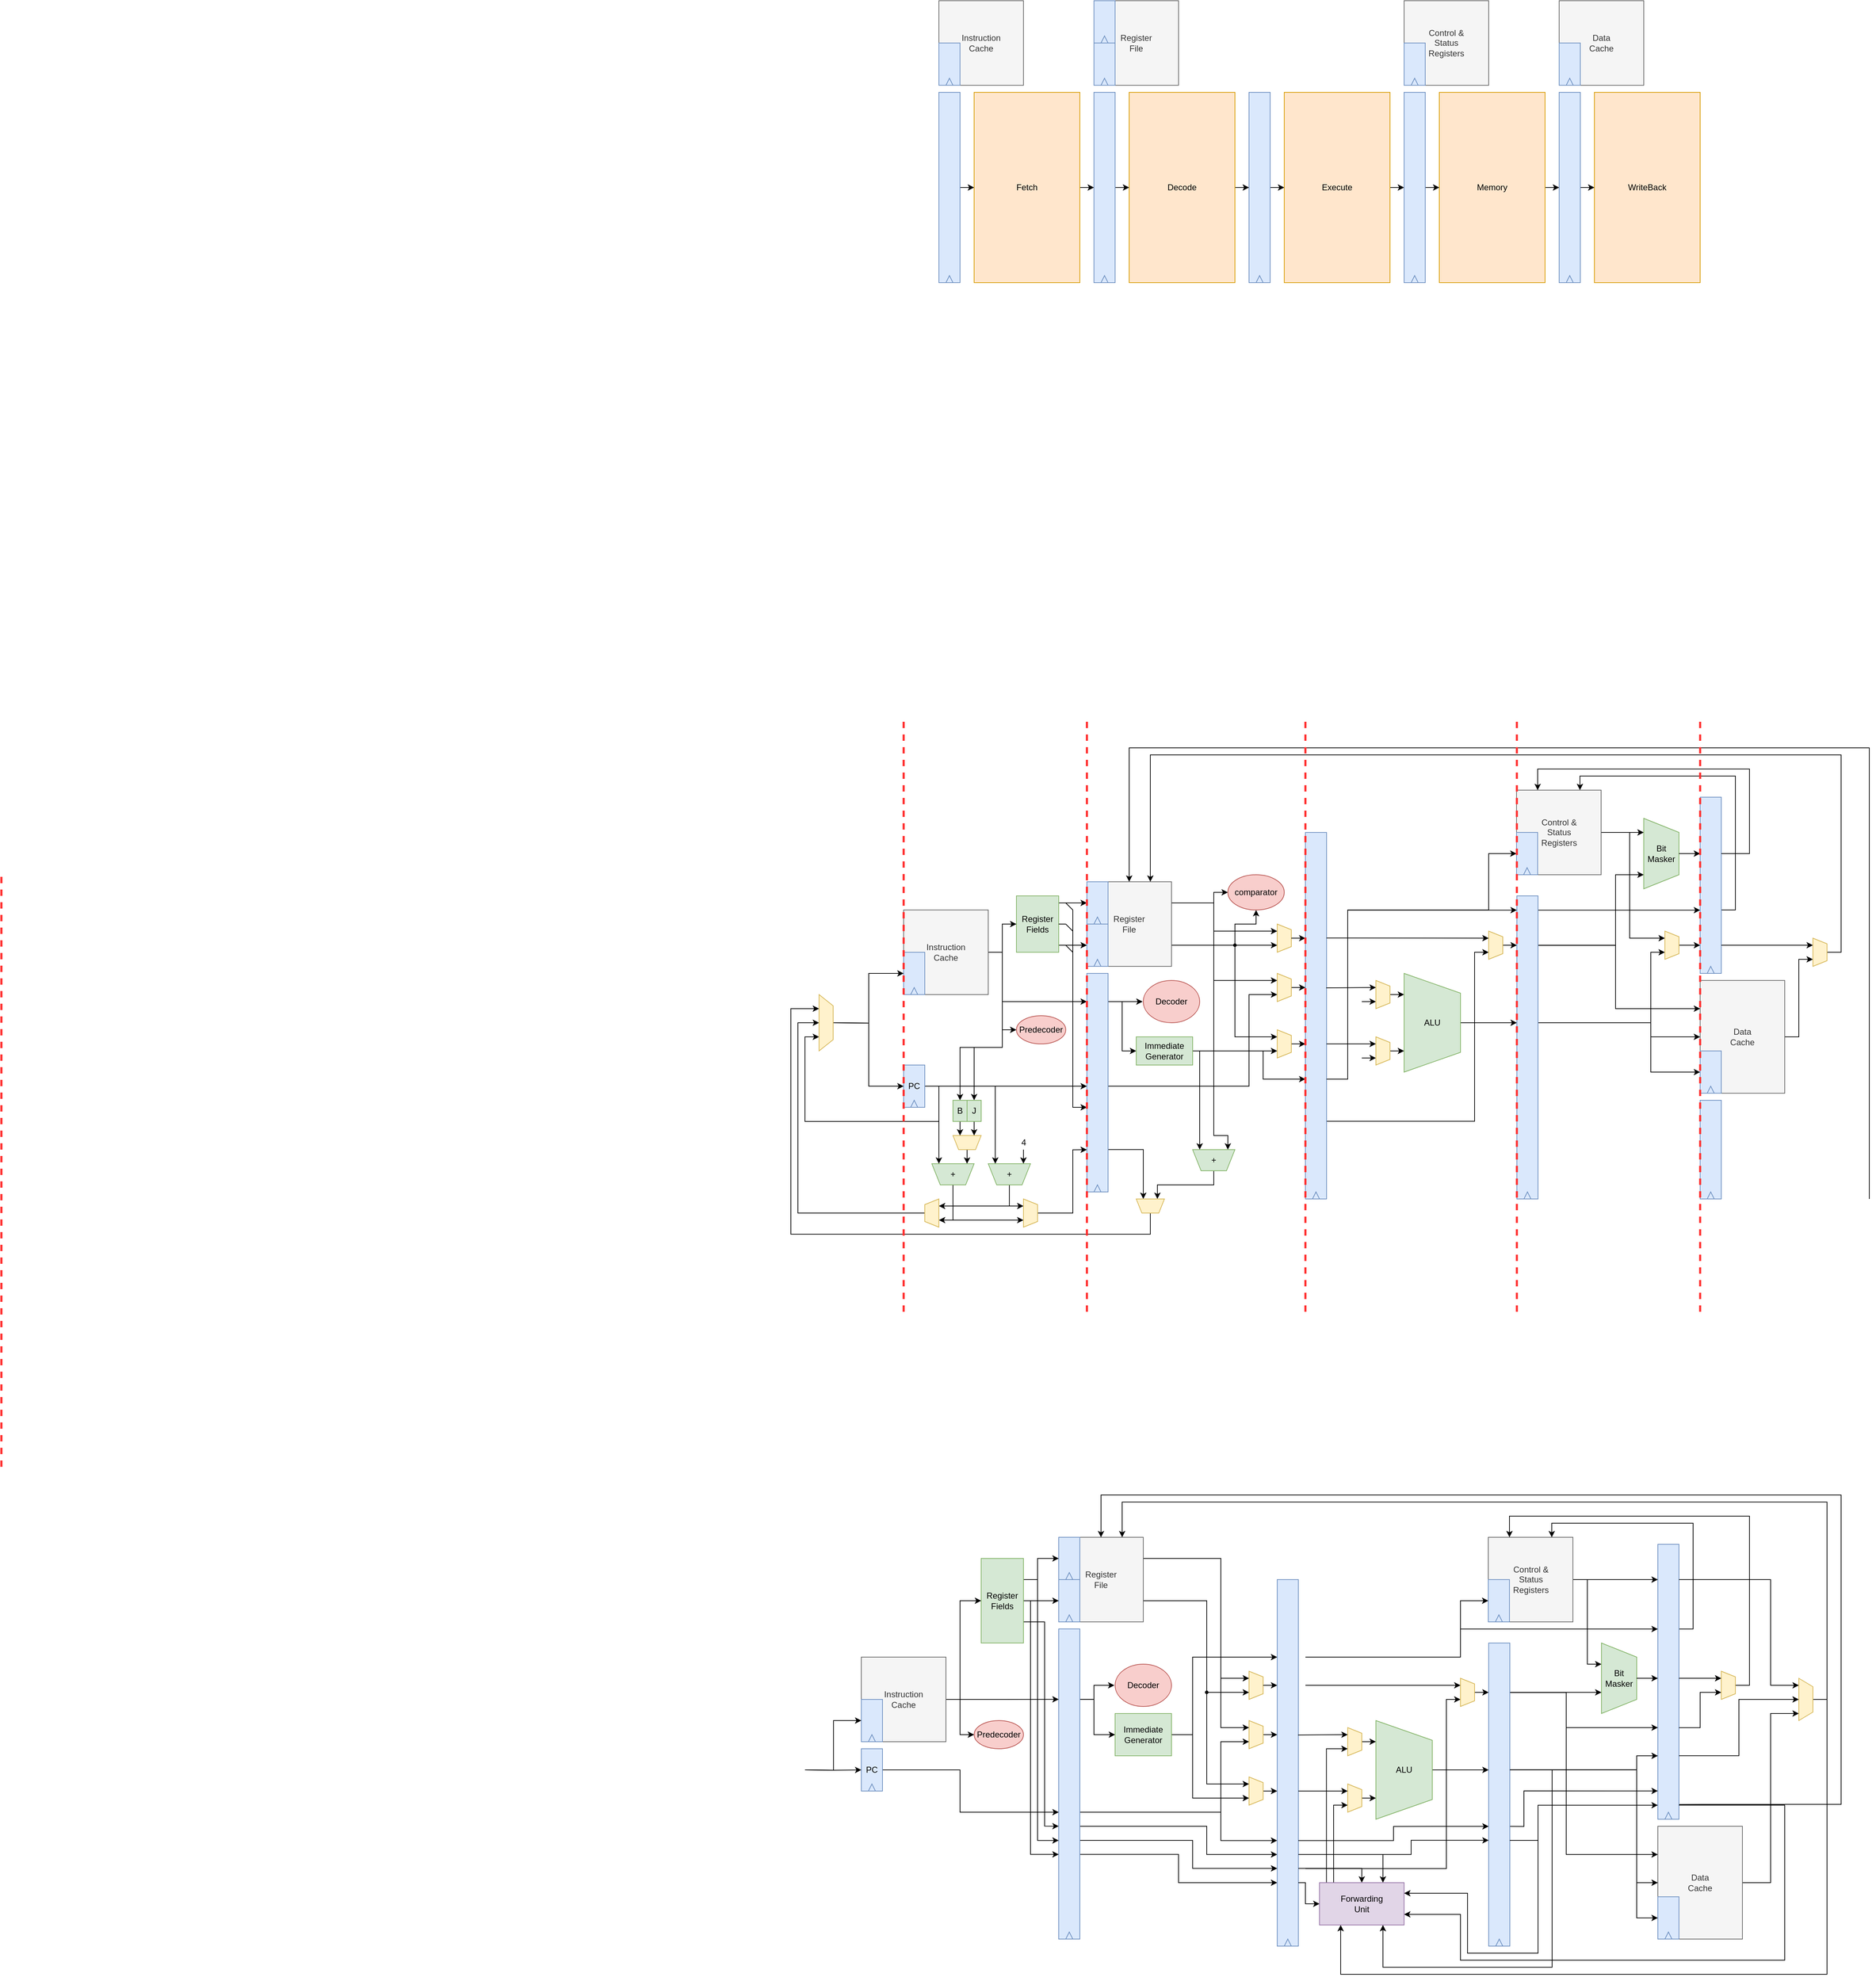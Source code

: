 <mxfile version="15.4.0" type="device"><diagram id="qryptc4pdBdFxedBNK2F" name="Page-1"><mxGraphModel dx="652" dy="3176" grid="1" gridSize="10" guides="0" tooltips="1" connect="1" arrows="1" fold="1" page="1" pageScale="1" pageWidth="850" pageHeight="1100" math="0" shadow="0"><root><mxCell id="0"/><mxCell id="1" parent="0"/><mxCell id="PdSsAc61gAgnY3QYtBaG-53" style="edgeStyle=orthogonalEdgeStyle;rounded=0;orthogonalLoop=1;jettySize=auto;html=1;exitX=0.5;exitY=0;exitDx=0;exitDy=0;strokeColor=#000000;strokeWidth=1;" parent="1" source="Izy4H0pIkNBPb9TtSTtr-31" edge="1"><mxGeometry relative="1" as="geometry"><mxPoint x="2480" y="1010" as="targetPoint"/></mxGeometry></mxCell><mxCell id="Izy4H0pIkNBPb9TtSTtr-31" value="ALU" style="shape=trapezoid;perimeter=trapezoidPerimeter;whiteSpace=wrap;html=1;direction=south;fillColor=#d5e8d4;strokeColor=#82b366;" parent="1" vertex="1"><mxGeometry x="2320" y="940" width="80" height="140" as="geometry"/></mxCell><mxCell id="PdSsAc61gAgnY3QYtBaG-5" value="" style="endArrow=none;html=1;strokeColor=#FF3333;strokeWidth=3;dashed=1;" parent="1" edge="1"><mxGeometry width="50" height="50" relative="1" as="geometry"><mxPoint x="370" y="580" as="sourcePoint"/><mxPoint x="370" y="-260" as="targetPoint"/></mxGeometry></mxCell><mxCell id="uTAifIxMfpZMqvNN8SXS-49" style="edgeStyle=orthogonalEdgeStyle;rounded=0;orthogonalLoop=1;jettySize=auto;html=1;entryX=0;entryY=0.75;entryDx=0;entryDy=0;" parent="1" target="PdSsAc61gAgnY3QYtBaG-28" edge="1"><mxGeometry relative="1" as="geometry"><mxPoint x="1900" y="1090" as="sourcePoint"/><Array as="points"><mxPoint x="2080" y="1090"/><mxPoint x="2080" y="1130"/></Array></mxGeometry></mxCell><mxCell id="uTAifIxMfpZMqvNN8SXS-52" style="edgeStyle=orthogonalEdgeStyle;rounded=0;orthogonalLoop=1;jettySize=auto;html=1;entryX=0.75;entryY=1;entryDx=0;entryDy=0;" parent="1" target="uTAifIxMfpZMqvNN8SXS-2" edge="1"><mxGeometry relative="1" as="geometry"><mxPoint x="2220" y="1150" as="sourcePoint"/><Array as="points"><mxPoint x="2420" y="1150"/><mxPoint x="2420" y="910"/></Array></mxGeometry></mxCell><mxCell id="uTAifIxMfpZMqvNN8SXS-54" style="edgeStyle=orthogonalEdgeStyle;rounded=0;orthogonalLoop=1;jettySize=auto;html=1;exitX=1;exitY=0.727;exitDx=0;exitDy=0;entryX=0;entryY=0.827;entryDx=0;entryDy=0;exitPerimeter=0;entryPerimeter=0;" parent="1" source="uTAifIxMfpZMqvNN8SXS-36" target="PdSsAc61gAgnY3QYtBaG-28" edge="1"><mxGeometry relative="1" as="geometry"/></mxCell><mxCell id="uTAifIxMfpZMqvNN8SXS-62" style="edgeStyle=orthogonalEdgeStyle;rounded=0;orthogonalLoop=1;jettySize=auto;html=1;exitX=1;exitY=0.75;exitDx=0;exitDy=0;entryX=0.75;entryY=0;entryDx=0;entryDy=0;" parent="1" source="PdSsAc61gAgnY3QYtBaG-28" target="uTAifIxMfpZMqvNN8SXS-55" edge="1"><mxGeometry relative="1" as="geometry"/></mxCell><mxCell id="PdSsAc61gAgnY3QYtBaG-28" value="" style="rounded=0;whiteSpace=wrap;html=1;fillColor=#dae8fc;strokeColor=#6c8ebf;" parent="1" vertex="1"><mxGeometry x="2180" y="740" width="30" height="520" as="geometry"/></mxCell><mxCell id="PdSsAc61gAgnY3QYtBaG-45" style="edgeStyle=orthogonalEdgeStyle;rounded=0;orthogonalLoop=1;jettySize=auto;html=1;exitX=0.5;exitY=0;exitDx=0;exitDy=0;entryX=0.214;entryY=1;entryDx=0;entryDy=0;entryPerimeter=0;strokeColor=#000000;strokeWidth=1;" parent="1" source="PdSsAc61gAgnY3QYtBaG-41" target="Izy4H0pIkNBPb9TtSTtr-31" edge="1"><mxGeometry relative="1" as="geometry"/></mxCell><mxCell id="PdSsAc61gAgnY3QYtBaG-51" style="edgeStyle=orthogonalEdgeStyle;rounded=0;orthogonalLoop=1;jettySize=auto;html=1;strokeColor=#000000;strokeWidth=1;entryX=0.75;entryY=1;entryDx=0;entryDy=0;exitX=0.082;exitY=-0.008;exitDx=0;exitDy=0;exitPerimeter=0;" parent="1" source="uTAifIxMfpZMqvNN8SXS-55" target="PdSsAc61gAgnY3QYtBaG-41" edge="1"><mxGeometry relative="1" as="geometry"><mxPoint x="2250" y="1160" as="sourcePoint"/><Array as="points"><mxPoint x="2250" y="980"/></Array></mxGeometry></mxCell><mxCell id="PdSsAc61gAgnY3QYtBaG-41" value="" style="shape=trapezoid;perimeter=trapezoidPerimeter;whiteSpace=wrap;html=1;direction=south;fillColor=#fff2cc;strokeColor=#d6b656;" parent="1" vertex="1"><mxGeometry x="2280" y="950" width="20" height="40" as="geometry"/></mxCell><mxCell id="PdSsAc61gAgnY3QYtBaG-44" style="edgeStyle=orthogonalEdgeStyle;rounded=0;orthogonalLoop=1;jettySize=auto;html=1;exitX=0.5;exitY=0;exitDx=0;exitDy=0;entryX=0.785;entryY=1;entryDx=0;entryDy=0;entryPerimeter=0;strokeColor=#000000;strokeWidth=1;" parent="1" target="Izy4H0pIkNBPb9TtSTtr-31" edge="1"><mxGeometry relative="1" as="geometry"><mxPoint x="2300.068" y="1049.99" as="sourcePoint"/></mxGeometry></mxCell><mxCell id="PdSsAc61gAgnY3QYtBaG-46" value="" style="endArrow=classic;html=1;strokeColor=#000000;strokeWidth=1;exitX=0.983;exitY=0.424;exitDx=0;exitDy=0;exitPerimeter=0;" parent="1" source="PdSsAc61gAgnY3QYtBaG-28" edge="1"><mxGeometry width="50" height="50" relative="1" as="geometry"><mxPoint x="2220" y="960" as="sourcePoint"/><mxPoint x="2280" y="960" as="targetPoint"/></mxGeometry></mxCell><mxCell id="PdSsAc61gAgnY3QYtBaG-52" style="edgeStyle=orthogonalEdgeStyle;rounded=0;orthogonalLoop=1;jettySize=auto;html=1;strokeColor=#000000;strokeWidth=1;entryX=0.75;entryY=1;entryDx=0;entryDy=0;exitX=0.167;exitY=0;exitDx=0;exitDy=0;exitPerimeter=0;" parent="1" source="uTAifIxMfpZMqvNN8SXS-55" target="PdSsAc61gAgnY3QYtBaG-48" edge="1"><mxGeometry relative="1" as="geometry"><mxPoint x="2260" y="1160" as="sourcePoint"/><Array as="points"><mxPoint x="2260" y="1060"/></Array></mxGeometry></mxCell><mxCell id="PdSsAc61gAgnY3QYtBaG-48" value="" style="shape=trapezoid;perimeter=trapezoidPerimeter;whiteSpace=wrap;html=1;direction=south;fillColor=#fff2cc;strokeColor=#d6b656;" parent="1" vertex="1"><mxGeometry x="2280" y="1030" width="20" height="40" as="geometry"/></mxCell><mxCell id="PdSsAc61gAgnY3QYtBaG-49" value="" style="endArrow=classic;html=1;strokeColor=#000000;strokeWidth=1;exitX=1;exitY=0.577;exitDx=0;exitDy=0;exitPerimeter=0;" parent="1" source="PdSsAc61gAgnY3QYtBaG-28" edge="1"><mxGeometry width="50" height="50" relative="1" as="geometry"><mxPoint x="2220" y="1040" as="sourcePoint"/><mxPoint x="2280" y="1040" as="targetPoint"/></mxGeometry></mxCell><mxCell id="PdSsAc61gAgnY3QYtBaG-54" style="edgeStyle=orthogonalEdgeStyle;rounded=0;orthogonalLoop=1;jettySize=auto;html=1;strokeColor=#000000;strokeWidth=1;" parent="1" edge="1"><mxGeometry relative="1" as="geometry"><mxPoint x="2180" y="960" as="targetPoint"/><mxPoint x="2160" y="960" as="sourcePoint"/></mxGeometry></mxCell><mxCell id="PdSsAc61gAgnY3QYtBaG-55" value="" style="shape=trapezoid;perimeter=trapezoidPerimeter;whiteSpace=wrap;html=1;direction=south;fillColor=#fff2cc;strokeColor=#d6b656;" parent="1" vertex="1"><mxGeometry x="2140" y="940" width="20" height="40" as="geometry"/></mxCell><mxCell id="PdSsAc61gAgnY3QYtBaG-58" style="edgeStyle=orthogonalEdgeStyle;rounded=0;orthogonalLoop=1;jettySize=auto;html=1;exitX=0.5;exitY=0;exitDx=0;exitDy=0;strokeColor=#000000;strokeWidth=1;" parent="1" source="PdSsAc61gAgnY3QYtBaG-59" edge="1"><mxGeometry relative="1" as="geometry"><mxPoint x="2180" y="1040" as="targetPoint"/></mxGeometry></mxCell><mxCell id="PdSsAc61gAgnY3QYtBaG-59" value="" style="shape=trapezoid;perimeter=trapezoidPerimeter;whiteSpace=wrap;html=1;direction=south;fillColor=#fff2cc;strokeColor=#d6b656;" parent="1" vertex="1"><mxGeometry x="2140" y="1020" width="20" height="40" as="geometry"/></mxCell><mxCell id="PdSsAc61gAgnY3QYtBaG-81" style="edgeStyle=orthogonalEdgeStyle;rounded=0;orthogonalLoop=1;jettySize=auto;html=1;exitX=1;exitY=0.5;exitDx=0;exitDy=0;strokeColor=#000000;strokeWidth=1;" parent="1" source="PdSsAc61gAgnY3QYtBaG-62" edge="1"><mxGeometry relative="1" as="geometry"><mxPoint x="2640" y="860" as="targetPoint"/><Array as="points"><mxPoint x="2620" y="740"/><mxPoint x="2620" y="860"/></Array></mxGeometry></mxCell><mxCell id="PdSsAc61gAgnY3QYtBaG-108" style="edgeStyle=orthogonalEdgeStyle;rounded=0;orthogonalLoop=1;jettySize=auto;html=1;exitX=1.011;exitY=0.308;exitDx=0;exitDy=0;entryX=0.75;entryY=0;entryDx=0;entryDy=0;strokeColor=#000000;strokeWidth=1;exitPerimeter=0;" parent="1" source="PdSsAc61gAgnY3QYtBaG-73" target="PdSsAc61gAgnY3QYtBaG-62" edge="1"><mxGeometry relative="1" as="geometry"/></mxCell><mxCell id="PdSsAc61gAgnY3QYtBaG-62" value="&lt;span style=&quot;white-space: normal&quot;&gt;Control &amp;amp;&lt;/span&gt;&lt;br style=&quot;white-space: normal&quot;&gt;&lt;span style=&quot;white-space: normal&quot;&gt;Status&lt;/span&gt;&lt;br style=&quot;white-space: normal&quot;&gt;&lt;span style=&quot;white-space: normal&quot;&gt;Registers&lt;/span&gt;" style="rounded=0;whiteSpace=wrap;html=1;fillColor=#f5f5f5;strokeColor=#666666;fontColor=#333333;" parent="1" vertex="1"><mxGeometry x="2479.5" y="680" width="120" height="120" as="geometry"/></mxCell><mxCell id="uTAifIxMfpZMqvNN8SXS-30" style="edgeStyle=orthogonalEdgeStyle;rounded=0;orthogonalLoop=1;jettySize=auto;html=1;exitX=0;exitY=0.5;exitDx=0;exitDy=0;entryX=0;entryY=0.5;entryDx=0;entryDy=0;" parent="1" target="PdSsAc61gAgnY3QYtBaG-63" edge="1"><mxGeometry relative="1" as="geometry"><mxPoint x="2220" y="850" as="sourcePoint"/><Array as="points"><mxPoint x="2440" y="850"/><mxPoint x="2440" y="770"/></Array></mxGeometry></mxCell><mxCell id="PdSsAc61gAgnY3QYtBaG-63" value="" style="rounded=0;whiteSpace=wrap;html=1;fillColor=#dae8fc;strokeColor=#6c8ebf;" parent="1" vertex="1"><mxGeometry x="2479.5" y="740" width="30" height="60" as="geometry"/></mxCell><mxCell id="PdSsAc61gAgnY3QYtBaG-64" value="" style="triangle;whiteSpace=wrap;html=1;direction=north;fillColor=#dae8fc;strokeColor=#6c8ebf;" parent="1" vertex="1"><mxGeometry x="2190" y="1250" width="10" height="10" as="geometry"/></mxCell><mxCell id="PdSsAc61gAgnY3QYtBaG-65" value="" style="triangle;whiteSpace=wrap;html=1;direction=north;fillColor=#dae8fc;strokeColor=#6c8ebf;" parent="1" vertex="1"><mxGeometry x="2489.5" y="790" width="10" height="10" as="geometry"/></mxCell><mxCell id="PdSsAc61gAgnY3QYtBaG-68" value="Bit&lt;br&gt;Masker" style="shape=trapezoid;perimeter=trapezoidPerimeter;whiteSpace=wrap;html=1;direction=south;fillColor=#d5e8d4;strokeColor=#82b366;" parent="1" vertex="1"><mxGeometry x="2640" y="830" width="50" height="100" as="geometry"/></mxCell><mxCell id="uTAifIxMfpZMqvNN8SXS-8" style="edgeStyle=orthogonalEdgeStyle;rounded=0;orthogonalLoop=1;jettySize=auto;html=1;entryX=0;entryY=0.308;entryDx=0;entryDy=0;entryPerimeter=0;" parent="1" target="PdSsAc61gAgnY3QYtBaG-73" edge="1"><mxGeometry relative="1" as="geometry"><mxPoint x="2220" y="850" as="sourcePoint"/><Array as="points"><mxPoint x="2440" y="850"/><mxPoint x="2440" y="810"/></Array></mxGeometry></mxCell><mxCell id="PdSsAc61gAgnY3QYtBaG-73" value="" style="rounded=0;whiteSpace=wrap;html=1;fillColor=#dae8fc;strokeColor=#6c8ebf;" parent="1" vertex="1"><mxGeometry x="2720" y="690" width="30" height="390" as="geometry"/></mxCell><mxCell id="PdSsAc61gAgnY3QYtBaG-74" value="" style="triangle;whiteSpace=wrap;html=1;direction=north;fillColor=#dae8fc;strokeColor=#6c8ebf;" parent="1" vertex="1"><mxGeometry x="2730" y="1070" width="10" height="10" as="geometry"/></mxCell><mxCell id="PdSsAc61gAgnY3QYtBaG-97" style="edgeStyle=orthogonalEdgeStyle;rounded=0;orthogonalLoop=1;jettySize=auto;html=1;exitX=1;exitY=0.5;exitDx=0;exitDy=0;entryX=0;entryY=0.25;entryDx=0;entryDy=0;strokeColor=#000000;strokeWidth=1;" parent="1" target="PdSsAc61gAgnY3QYtBaG-87" edge="1"><mxGeometry relative="1" as="geometry"><Array as="points"><mxPoint x="2590" y="900"/><mxPoint x="2590" y="1130"/></Array><mxPoint x="2480.143" y="900.143" as="sourcePoint"/></mxGeometry></mxCell><mxCell id="PdSsAc61gAgnY3QYtBaG-98" style="edgeStyle=orthogonalEdgeStyle;rounded=0;orthogonalLoop=1;jettySize=auto;html=1;exitX=1;exitY=0.5;exitDx=0;exitDy=0;strokeColor=#000000;strokeWidth=1;" parent="1" edge="1"><mxGeometry relative="1" as="geometry"><mxPoint x="2720" y="950" as="targetPoint"/><Array as="points"><mxPoint x="2590" y="900"/><mxPoint x="2590" y="950"/></Array><mxPoint x="2480.143" y="900.143" as="sourcePoint"/></mxGeometry></mxCell><mxCell id="PdSsAc61gAgnY3QYtBaG-78" value="" style="endArrow=classic;html=1;strokeColor=#000000;strokeWidth=1;" parent="1" edge="1"><mxGeometry width="50" height="50" relative="1" as="geometry"><mxPoint x="2490" y="900" as="sourcePoint"/><mxPoint x="2640" y="900" as="targetPoint"/></mxGeometry></mxCell><mxCell id="PdSsAc61gAgnY3QYtBaG-79" value="" style="endArrow=classic;html=1;strokeColor=#000000;strokeWidth=1;" parent="1" edge="1"><mxGeometry width="50" height="50" relative="1" as="geometry"><mxPoint x="2600" y="740" as="sourcePoint"/><mxPoint x="2720" y="740" as="targetPoint"/></mxGeometry></mxCell><mxCell id="PdSsAc61gAgnY3QYtBaG-82" value="" style="endArrow=classic;html=1;strokeColor=#000000;strokeWidth=1;" parent="1" edge="1"><mxGeometry width="50" height="50" relative="1" as="geometry"><mxPoint x="2690" y="880" as="sourcePoint"/><mxPoint x="2720" y="880" as="targetPoint"/></mxGeometry></mxCell><mxCell id="PdSsAc61gAgnY3QYtBaG-114" style="edgeStyle=orthogonalEdgeStyle;rounded=0;orthogonalLoop=1;jettySize=auto;html=1;exitX=1;exitY=0.5;exitDx=0;exitDy=0;strokeColor=#000000;strokeWidth=1;" parent="1" source="PdSsAc61gAgnY3QYtBaG-87" edge="1"><mxGeometry relative="1" as="geometry"><mxPoint x="2920" y="930" as="targetPoint"/><Array as="points"><mxPoint x="2880" y="1170"/><mxPoint x="2880" y="930"/></Array></mxGeometry></mxCell><mxCell id="PdSsAc61gAgnY3QYtBaG-87" value="Data&lt;br&gt;Cache" style="rounded=0;whiteSpace=wrap;html=1;fillColor=#f5f5f5;strokeColor=#666666;fontColor=#333333;" parent="1" vertex="1"><mxGeometry x="2720" y="1090" width="120" height="160" as="geometry"/></mxCell><mxCell id="uTAifIxMfpZMqvNN8SXS-11" style="edgeStyle=orthogonalEdgeStyle;rounded=0;orthogonalLoop=1;jettySize=auto;html=1;exitX=1;exitY=0.857;exitDx=0;exitDy=0;entryX=0;entryY=0.5;entryDx=0;entryDy=0;exitPerimeter=0;" parent="1" source="uTAifIxMfpZMqvNN8SXS-5" target="PdSsAc61gAgnY3QYtBaG-88" edge="1"><mxGeometry relative="1" as="geometry"><Array as="points"><mxPoint x="2510" y="1010"/><mxPoint x="2690" y="1010"/><mxPoint x="2690" y="1220"/></Array></mxGeometry></mxCell><mxCell id="PdSsAc61gAgnY3QYtBaG-88" value="" style="rounded=0;whiteSpace=wrap;html=1;fillColor=#dae8fc;strokeColor=#6c8ebf;" parent="1" vertex="1"><mxGeometry x="2720" y="1190" width="30" height="60" as="geometry"/></mxCell><mxCell id="PdSsAc61gAgnY3QYtBaG-89" value="" style="triangle;whiteSpace=wrap;html=1;direction=north;fillColor=#dae8fc;strokeColor=#6c8ebf;" parent="1" vertex="1"><mxGeometry x="2730" y="1240" width="10" height="10" as="geometry"/></mxCell><mxCell id="PdSsAc61gAgnY3QYtBaG-93" style="edgeStyle=orthogonalEdgeStyle;rounded=0;orthogonalLoop=1;jettySize=auto;html=1;exitX=1;exitY=0.5;exitDx=0;exitDy=0;entryX=0;entryY=0.5;entryDx=0;entryDy=0;strokeColor=#000000;strokeWidth=1;" parent="1" target="PdSsAc61gAgnY3QYtBaG-87" edge="1"><mxGeometry relative="1" as="geometry"><Array as="points"><mxPoint x="2690" y="1010"/><mxPoint x="2690" y="1170"/></Array><mxPoint x="2480.143" y="1009.857" as="sourcePoint"/></mxGeometry></mxCell><mxCell id="PdSsAc61gAgnY3QYtBaG-110" style="edgeStyle=orthogonalEdgeStyle;rounded=0;orthogonalLoop=1;jettySize=auto;html=1;exitX=1;exitY=0.5;exitDx=0;exitDy=0;strokeColor=#000000;strokeWidth=1;" parent="1" edge="1"><mxGeometry relative="1" as="geometry"><Array as="points"><mxPoint x="2690" y="1010"/><mxPoint x="2690" y="990"/></Array><mxPoint x="2480.143" y="1009.857" as="sourcePoint"/><mxPoint x="2720" y="990" as="targetPoint"/></mxGeometry></mxCell><mxCell id="PdSsAc61gAgnY3QYtBaG-104" style="edgeStyle=orthogonalEdgeStyle;rounded=0;orthogonalLoop=1;jettySize=auto;html=1;exitX=1;exitY=0.667;exitDx=0;exitDy=0;entryX=0.75;entryY=1;entryDx=0;entryDy=0;strokeColor=#000000;strokeWidth=1;exitPerimeter=0;" parent="1" source="PdSsAc61gAgnY3QYtBaG-73" target="PdSsAc61gAgnY3QYtBaG-101" edge="1"><mxGeometry relative="1" as="geometry"/></mxCell><mxCell id="PdSsAc61gAgnY3QYtBaG-107" style="edgeStyle=orthogonalEdgeStyle;rounded=0;orthogonalLoop=1;jettySize=auto;html=1;exitX=0.5;exitY=0;exitDx=0;exitDy=0;entryX=0.25;entryY=0;entryDx=0;entryDy=0;strokeColor=#000000;strokeWidth=1;" parent="1" source="PdSsAc61gAgnY3QYtBaG-101" target="PdSsAc61gAgnY3QYtBaG-62" edge="1"><mxGeometry relative="1" as="geometry"><Array as="points"><mxPoint x="2850" y="890"/><mxPoint x="2850" y="650"/><mxPoint x="2510" y="650"/></Array></mxGeometry></mxCell><mxCell id="PdSsAc61gAgnY3QYtBaG-101" value="" style="shape=trapezoid;perimeter=trapezoidPerimeter;whiteSpace=wrap;html=1;direction=south;fillColor=#fff2cc;strokeColor=#d6b656;" parent="1" vertex="1"><mxGeometry x="2810" y="870" width="20" height="40" as="geometry"/></mxCell><mxCell id="PdSsAc61gAgnY3QYtBaG-102" value="" style="endArrow=classic;html=1;strokeColor=#000000;strokeWidth=1;" parent="1" edge="1"><mxGeometry width="50" height="50" relative="1" as="geometry"><mxPoint x="2750" y="880" as="sourcePoint"/><mxPoint x="2810" y="880" as="targetPoint"/></mxGeometry></mxCell><mxCell id="PdSsAc61gAgnY3QYtBaG-115" style="edgeStyle=orthogonalEdgeStyle;rounded=0;orthogonalLoop=1;jettySize=auto;html=1;exitX=1;exitY=0.769;exitDx=0;exitDy=0;entryX=0.5;entryY=1;entryDx=0;entryDy=0;strokeColor=#000000;strokeWidth=1;exitPerimeter=0;" parent="1" source="PdSsAc61gAgnY3QYtBaG-73" target="PdSsAc61gAgnY3QYtBaG-111" edge="1"><mxGeometry relative="1" as="geometry"/></mxCell><mxCell id="PdSsAc61gAgnY3QYtBaG-116" style="edgeStyle=orthogonalEdgeStyle;rounded=0;orthogonalLoop=1;jettySize=auto;html=1;strokeColor=#000000;strokeWidth=1;" parent="1" edge="1"><mxGeometry relative="1" as="geometry"><mxPoint x="2920" y="890" as="targetPoint"/><Array as="points"><mxPoint x="2880" y="740"/><mxPoint x="2880" y="890"/></Array><mxPoint x="2750" y="740" as="sourcePoint"/></mxGeometry></mxCell><mxCell id="uTAifIxMfpZMqvNN8SXS-59" style="edgeStyle=orthogonalEdgeStyle;rounded=0;orthogonalLoop=1;jettySize=auto;html=1;exitX=0.5;exitY=0;exitDx=0;exitDy=0;entryX=0.25;entryY=1;entryDx=0;entryDy=0;" parent="1" source="PdSsAc61gAgnY3QYtBaG-111" target="uTAifIxMfpZMqvNN8SXS-55" edge="1"><mxGeometry relative="1" as="geometry"><Array as="points"><mxPoint x="2960" y="910"/><mxPoint x="2960" y="1300"/><mxPoint x="2270" y="1300"/></Array></mxGeometry></mxCell><mxCell id="uTAifIxMfpZMqvNN8SXS-60" style="edgeStyle=orthogonalEdgeStyle;rounded=0;orthogonalLoop=1;jettySize=auto;html=1;exitX=0.5;exitY=0;exitDx=0;exitDy=0;entryX=0.75;entryY=0;entryDx=0;entryDy=0;" parent="1" source="PdSsAc61gAgnY3QYtBaG-111" target="uTAifIxMfpZMqvNN8SXS-18" edge="1"><mxGeometry relative="1" as="geometry"><Array as="points"><mxPoint x="2960" y="910"/><mxPoint x="2960" y="630"/><mxPoint x="1960" y="630"/></Array></mxGeometry></mxCell><mxCell id="PdSsAc61gAgnY3QYtBaG-111" value="" style="shape=trapezoid;perimeter=trapezoidPerimeter;whiteSpace=wrap;html=1;direction=south;fillColor=#fff2cc;strokeColor=#d6b656;" parent="1" vertex="1"><mxGeometry x="2920" y="880" width="20" height="60" as="geometry"/></mxCell><mxCell id="uTAifIxMfpZMqvNN8SXS-1" style="edgeStyle=orthogonalEdgeStyle;rounded=0;orthogonalLoop=1;jettySize=auto;html=1;exitX=0.5;exitY=0;exitDx=0;exitDy=0;strokeColor=#000000;strokeWidth=1;" parent="1" source="uTAifIxMfpZMqvNN8SXS-2" edge="1"><mxGeometry relative="1" as="geometry"><mxPoint x="2480" y="900.143" as="targetPoint"/></mxGeometry></mxCell><mxCell id="uTAifIxMfpZMqvNN8SXS-2" value="" style="shape=trapezoid;perimeter=trapezoidPerimeter;whiteSpace=wrap;html=1;direction=south;fillColor=#fff2cc;strokeColor=#d6b656;" parent="1" vertex="1"><mxGeometry x="2440" y="880" width="20" height="40" as="geometry"/></mxCell><mxCell id="uTAifIxMfpZMqvNN8SXS-3" value="" style="endArrow=classic;html=1;strokeColor=#000000;strokeWidth=1;" parent="1" edge="1"><mxGeometry width="50" height="50" relative="1" as="geometry"><mxPoint x="2220" y="890" as="sourcePoint"/><mxPoint x="2440.0" y="890.0" as="targetPoint"/></mxGeometry></mxCell><mxCell id="uTAifIxMfpZMqvNN8SXS-44" style="edgeStyle=orthogonalEdgeStyle;rounded=0;orthogonalLoop=1;jettySize=auto;html=1;exitX=1;exitY=0.712;exitDx=0;exitDy=0;entryX=0;entryY=0.605;entryDx=0;entryDy=0;exitPerimeter=0;entryPerimeter=0;" parent="1" source="PdSsAc61gAgnY3QYtBaG-28" target="uTAifIxMfpZMqvNN8SXS-5" edge="1"><mxGeometry relative="1" as="geometry"/></mxCell><mxCell id="uTAifIxMfpZMqvNN8SXS-45" style="edgeStyle=orthogonalEdgeStyle;rounded=0;orthogonalLoop=1;jettySize=auto;html=1;exitX=1;exitY=0.605;exitDx=0;exitDy=0;entryX=0;entryY=0.897;entryDx=0;entryDy=0;entryPerimeter=0;exitPerimeter=0;" parent="1" source="uTAifIxMfpZMqvNN8SXS-5" target="PdSsAc61gAgnY3QYtBaG-73" edge="1"><mxGeometry relative="1" as="geometry"><Array as="points"><mxPoint x="2530" y="1090"/><mxPoint x="2530" y="1040"/></Array></mxGeometry></mxCell><mxCell id="uTAifIxMfpZMqvNN8SXS-50" style="edgeStyle=orthogonalEdgeStyle;rounded=0;orthogonalLoop=1;jettySize=auto;html=1;exitX=1;exitY=0.75;exitDx=0;exitDy=0;entryX=0;entryY=0.651;entryDx=0;entryDy=0;entryPerimeter=0;" parent="1" source="PdSsAc61gAgnY3QYtBaG-28" target="uTAifIxMfpZMqvNN8SXS-5" edge="1"><mxGeometry relative="1" as="geometry"><Array as="points"><mxPoint x="2370" y="1130"/><mxPoint x="2370" y="1110"/></Array></mxGeometry></mxCell><mxCell id="uTAifIxMfpZMqvNN8SXS-51" style="edgeStyle=orthogonalEdgeStyle;rounded=0;orthogonalLoop=1;jettySize=auto;html=1;entryX=0;entryY=0.949;entryDx=0;entryDy=0;entryPerimeter=0;" parent="1" target="PdSsAc61gAgnY3QYtBaG-73" edge="1"><mxGeometry relative="1" as="geometry"><mxPoint x="2510" y="1110" as="sourcePoint"/><Array as="points"><mxPoint x="2550" y="1110"/><mxPoint x="2550" y="1060"/></Array></mxGeometry></mxCell><mxCell id="uTAifIxMfpZMqvNN8SXS-5" value="" style="rounded=0;whiteSpace=wrap;html=1;fillColor=#dae8fc;strokeColor=#6c8ebf;" parent="1" vertex="1"><mxGeometry x="2480" y="830" width="30" height="430" as="geometry"/></mxCell><mxCell id="uTAifIxMfpZMqvNN8SXS-6" value="" style="triangle;whiteSpace=wrap;html=1;direction=north;fillColor=#dae8fc;strokeColor=#6c8ebf;" parent="1" vertex="1"><mxGeometry x="2490" y="1250" width="10" height="10" as="geometry"/></mxCell><mxCell id="uTAifIxMfpZMqvNN8SXS-14" value="" style="shape=trapezoid;perimeter=trapezoidPerimeter;whiteSpace=wrap;html=1;direction=south;fillColor=#fff2cc;strokeColor=#d6b656;" parent="1" vertex="1"><mxGeometry x="2140" y="870" width="20" height="40" as="geometry"/></mxCell><mxCell id="uTAifIxMfpZMqvNN8SXS-17" style="edgeStyle=orthogonalEdgeStyle;rounded=0;orthogonalLoop=1;jettySize=auto;html=1;strokeColor=#000000;strokeWidth=1;" parent="1" edge="1"><mxGeometry relative="1" as="geometry"><mxPoint x="2179.984" y="890.008" as="targetPoint"/><mxPoint x="2160" y="890" as="sourcePoint"/></mxGeometry></mxCell><mxCell id="uTAifIxMfpZMqvNN8SXS-23" style="edgeStyle=orthogonalEdgeStyle;rounded=0;orthogonalLoop=1;jettySize=auto;html=1;exitX=1;exitY=0.25;exitDx=0;exitDy=0;entryX=0.25;entryY=1;entryDx=0;entryDy=0;" parent="1" source="uTAifIxMfpZMqvNN8SXS-18" target="uTAifIxMfpZMqvNN8SXS-14" edge="1"><mxGeometry relative="1" as="geometry"><Array as="points"><mxPoint x="2100" y="710"/><mxPoint x="2100" y="880"/></Array></mxGeometry></mxCell><mxCell id="uTAifIxMfpZMqvNN8SXS-24" style="edgeStyle=orthogonalEdgeStyle;rounded=0;orthogonalLoop=1;jettySize=auto;html=1;exitX=1;exitY=0.25;exitDx=0;exitDy=0;entryX=0.25;entryY=1;entryDx=0;entryDy=0;" parent="1" source="uTAifIxMfpZMqvNN8SXS-18" target="PdSsAc61gAgnY3QYtBaG-55" edge="1"><mxGeometry relative="1" as="geometry"><Array as="points"><mxPoint x="2100" y="710"/><mxPoint x="2100" y="950"/></Array></mxGeometry></mxCell><mxCell id="uTAifIxMfpZMqvNN8SXS-25" style="edgeStyle=orthogonalEdgeStyle;rounded=0;orthogonalLoop=1;jettySize=auto;html=1;exitX=1;exitY=0.75;exitDx=0;exitDy=0;entryX=0.75;entryY=1;entryDx=0;entryDy=0;" parent="1" source="uTAifIxMfpZMqvNN8SXS-18" target="uTAifIxMfpZMqvNN8SXS-14" edge="1"><mxGeometry relative="1" as="geometry"><Array as="points"><mxPoint x="2080" y="770"/><mxPoint x="2080" y="900"/></Array></mxGeometry></mxCell><mxCell id="uTAifIxMfpZMqvNN8SXS-26" style="edgeStyle=orthogonalEdgeStyle;rounded=0;orthogonalLoop=1;jettySize=auto;html=1;exitX=1;exitY=0.75;exitDx=0;exitDy=0;entryX=0.25;entryY=1;entryDx=0;entryDy=0;" parent="1" source="uTAifIxMfpZMqvNN8SXS-18" target="PdSsAc61gAgnY3QYtBaG-59" edge="1"><mxGeometry relative="1" as="geometry"><Array as="points"><mxPoint x="2080" y="770"/><mxPoint x="2080" y="1030"/></Array></mxGeometry></mxCell><mxCell id="uTAifIxMfpZMqvNN8SXS-61" style="edgeStyle=orthogonalEdgeStyle;rounded=0;orthogonalLoop=1;jettySize=auto;html=1;exitX=1.014;exitY=0.946;exitDx=0;exitDy=0;entryX=0.5;entryY=0;entryDx=0;entryDy=0;exitPerimeter=0;" parent="1" source="PdSsAc61gAgnY3QYtBaG-73" target="uTAifIxMfpZMqvNN8SXS-18" edge="1"><mxGeometry relative="1" as="geometry"><Array as="points"><mxPoint x="2980" y="1059"/><mxPoint x="2980" y="620"/><mxPoint x="1930" y="620"/></Array></mxGeometry></mxCell><mxCell id="uTAifIxMfpZMqvNN8SXS-18" value="Register&lt;br&gt;File" style="rounded=0;whiteSpace=wrap;html=1;fillColor=#f5f5f5;strokeColor=#666666;fontColor=#333333;" parent="1" vertex="1"><mxGeometry x="1870" y="680" width="120" height="120" as="geometry"/></mxCell><mxCell id="uTAifIxMfpZMqvNN8SXS-19" value="" style="rounded=0;whiteSpace=wrap;html=1;fillColor=#dae8fc;strokeColor=#6c8ebf;" parent="1" vertex="1"><mxGeometry x="1870" y="740" width="30" height="60" as="geometry"/></mxCell><mxCell id="uTAifIxMfpZMqvNN8SXS-20" value="" style="triangle;whiteSpace=wrap;html=1;direction=north;fillColor=#dae8fc;strokeColor=#6c8ebf;" parent="1" vertex="1"><mxGeometry x="1880" y="790" width="10" height="10" as="geometry"/></mxCell><mxCell id="uTAifIxMfpZMqvNN8SXS-21" value="" style="rounded=0;whiteSpace=wrap;html=1;fillColor=#dae8fc;strokeColor=#6c8ebf;" parent="1" vertex="1"><mxGeometry x="1870" y="680" width="30" height="60" as="geometry"/></mxCell><mxCell id="uTAifIxMfpZMqvNN8SXS-22" value="" style="triangle;whiteSpace=wrap;html=1;direction=north;fillColor=#dae8fc;strokeColor=#6c8ebf;" parent="1" vertex="1"><mxGeometry x="1880" y="730" width="10" height="10" as="geometry"/></mxCell><mxCell id="uTAifIxMfpZMqvNN8SXS-39" style="edgeStyle=orthogonalEdgeStyle;rounded=0;orthogonalLoop=1;jettySize=auto;html=1;exitX=0.999;exitY=0.227;exitDx=0;exitDy=0;exitPerimeter=0;" parent="1" source="uTAifIxMfpZMqvNN8SXS-36" edge="1"><mxGeometry relative="1" as="geometry"><mxPoint x="1949" y="890" as="targetPoint"/><Array as="points"><mxPoint x="1920" y="910"/><mxPoint x="1920" y="890"/></Array></mxGeometry></mxCell><mxCell id="uTAifIxMfpZMqvNN8SXS-29" style="edgeStyle=orthogonalEdgeStyle;rounded=0;orthogonalLoop=1;jettySize=auto;html=1;exitX=1;exitY=0.5;exitDx=0;exitDy=0;entryX=0.75;entryY=1;entryDx=0;entryDy=0;" parent="1" source="uTAifIxMfpZMqvNN8SXS-28" target="PdSsAc61gAgnY3QYtBaG-59" edge="1"><mxGeometry relative="1" as="geometry"><Array as="points"><mxPoint x="2060" y="960"/><mxPoint x="2060" y="1050"/></Array></mxGeometry></mxCell><mxCell id="uTAifIxMfpZMqvNN8SXS-31" style="edgeStyle=orthogonalEdgeStyle;rounded=0;orthogonalLoop=1;jettySize=auto;html=1;exitX=1;exitY=0.5;exitDx=0;exitDy=0;" parent="1" source="uTAifIxMfpZMqvNN8SXS-28" edge="1"><mxGeometry relative="1" as="geometry"><mxPoint x="2180" y="850" as="targetPoint"/><Array as="points"><mxPoint x="2060" y="960"/><mxPoint x="2060" y="850"/></Array></mxGeometry></mxCell><mxCell id="uTAifIxMfpZMqvNN8SXS-40" style="edgeStyle=orthogonalEdgeStyle;rounded=0;orthogonalLoop=1;jettySize=auto;html=1;entryX=0;entryY=0.5;entryDx=0;entryDy=0;" parent="1" target="uTAifIxMfpZMqvNN8SXS-28" edge="1"><mxGeometry relative="1" as="geometry"><mxPoint x="1900" y="910" as="sourcePoint"/><Array as="points"><mxPoint x="1920" y="910"/><mxPoint x="1920" y="960"/></Array></mxGeometry></mxCell><mxCell id="uTAifIxMfpZMqvNN8SXS-28" value="Immediate&lt;br&gt;Generator" style="rounded=0;whiteSpace=wrap;html=1;fillColor=#d5e8d4;strokeColor=#82b366;" parent="1" vertex="1"><mxGeometry x="1950" y="930" width="80" height="60" as="geometry"/></mxCell><mxCell id="uTAifIxMfpZMqvNN8SXS-35" value="" style="ellipse;whiteSpace=wrap;html=1;aspect=fixed;fillColor=#0A0A0A;" parent="1" vertex="1"><mxGeometry x="2078" y="898" width="4" height="4" as="geometry"/></mxCell><mxCell id="uTAifIxMfpZMqvNN8SXS-46" style="edgeStyle=orthogonalEdgeStyle;rounded=0;orthogonalLoop=1;jettySize=auto;html=1;entryX=0;entryY=0.712;entryDx=0;entryDy=0;entryPerimeter=0;exitX=0.999;exitY=0.591;exitDx=0;exitDy=0;exitPerimeter=0;" parent="1" source="uTAifIxMfpZMqvNN8SXS-36" target="PdSsAc61gAgnY3QYtBaG-28" edge="1"><mxGeometry relative="1" as="geometry"><mxPoint x="1920" y="1090" as="sourcePoint"/><Array as="points"><mxPoint x="2100" y="1070"/><mxPoint x="2100" y="1110"/></Array></mxGeometry></mxCell><mxCell id="uTAifIxMfpZMqvNN8SXS-47" style="edgeStyle=orthogonalEdgeStyle;rounded=0;orthogonalLoop=1;jettySize=auto;html=1;entryX=0.75;entryY=1;entryDx=0;entryDy=0;" parent="1" target="PdSsAc61gAgnY3QYtBaG-55" edge="1"><mxGeometry relative="1" as="geometry"><mxPoint x="1900" y="1070" as="sourcePoint"/><Array as="points"><mxPoint x="2100" y="1070"/><mxPoint x="2100" y="970"/></Array></mxGeometry></mxCell><mxCell id="uTAifIxMfpZMqvNN8SXS-53" style="edgeStyle=orthogonalEdgeStyle;rounded=0;orthogonalLoop=1;jettySize=auto;html=1;entryX=0;entryY=0.788;entryDx=0;entryDy=0;entryPerimeter=0;" parent="1" target="PdSsAc61gAgnY3QYtBaG-28" edge="1"><mxGeometry relative="1" as="geometry"><mxPoint x="1900" y="1110" as="sourcePoint"/><Array as="points"><mxPoint x="2060" y="1110"/><mxPoint x="2060" y="1150"/></Array></mxGeometry></mxCell><mxCell id="uTAifIxMfpZMqvNN8SXS-36" value="" style="rounded=0;whiteSpace=wrap;html=1;fillColor=#dae8fc;strokeColor=#6c8ebf;" parent="1" vertex="1"><mxGeometry x="1870" y="810" width="30" height="440" as="geometry"/></mxCell><mxCell id="uTAifIxMfpZMqvNN8SXS-37" value="" style="triangle;whiteSpace=wrap;html=1;direction=north;fillColor=#dae8fc;strokeColor=#6c8ebf;" parent="1" vertex="1"><mxGeometry x="1880" y="1240" width="10" height="10" as="geometry"/></mxCell><mxCell id="uTAifIxMfpZMqvNN8SXS-48" value="Decoder" style="ellipse;whiteSpace=wrap;html=1;fillColor=#f8cecc;strokeColor=#b85450;" parent="1" vertex="1"><mxGeometry x="1950" y="860" width="80" height="60" as="geometry"/></mxCell><mxCell id="uTAifIxMfpZMqvNN8SXS-56" style="edgeStyle=orthogonalEdgeStyle;rounded=0;orthogonalLoop=1;jettySize=auto;html=1;entryX=0;entryY=0.5;entryDx=0;entryDy=0;exitX=1;exitY=0.827;exitDx=0;exitDy=0;exitPerimeter=0;" parent="1" source="PdSsAc61gAgnY3QYtBaG-28" target="uTAifIxMfpZMqvNN8SXS-55" edge="1"><mxGeometry relative="1" as="geometry"><mxPoint x="2240" y="1170" as="targetPoint"/><Array as="points"><mxPoint x="2220" y="1170"/><mxPoint x="2220" y="1200"/></Array></mxGeometry></mxCell><mxCell id="uTAifIxMfpZMqvNN8SXS-57" style="edgeStyle=orthogonalEdgeStyle;rounded=0;orthogonalLoop=1;jettySize=auto;html=1;exitX=1;exitY=0.788;exitDx=0;exitDy=0;entryX=0.5;entryY=0;entryDx=0;entryDy=0;exitPerimeter=0;" parent="1" source="PdSsAc61gAgnY3QYtBaG-28" target="uTAifIxMfpZMqvNN8SXS-55" edge="1"><mxGeometry relative="1" as="geometry"><mxPoint x="2220" y="1150" as="sourcePoint"/><Array as="points"><mxPoint x="2300" y="1150"/></Array></mxGeometry></mxCell><mxCell id="uTAifIxMfpZMqvNN8SXS-63" style="edgeStyle=orthogonalEdgeStyle;rounded=0;orthogonalLoop=1;jettySize=auto;html=1;exitX=0.75;exitY=1;exitDx=0;exitDy=0;entryX=0.75;entryY=1;entryDx=0;entryDy=0;" parent="1" target="uTAifIxMfpZMqvNN8SXS-55" edge="1"><mxGeometry relative="1" as="geometry"><mxPoint x="2510" y="1010" as="sourcePoint"/><Array as="points"><mxPoint x="2570" y="1010"/><mxPoint x="2570" y="1290"/><mxPoint x="2330" y="1290"/></Array></mxGeometry></mxCell><mxCell id="uTAifIxMfpZMqvNN8SXS-64" style="edgeStyle=orthogonalEdgeStyle;rounded=0;orthogonalLoop=1;jettySize=auto;html=1;exitX=1;exitY=0.25;exitDx=0;exitDy=0;entryX=1;entryY=0.25;entryDx=0;entryDy=0;" parent="1" target="uTAifIxMfpZMqvNN8SXS-55" edge="1"><mxGeometry relative="1" as="geometry"><mxPoint x="2510" y="1110" as="sourcePoint"/><Array as="points"><mxPoint x="2550" y="1110"/><mxPoint x="2550" y="1270"/><mxPoint x="2450" y="1270"/><mxPoint x="2450" y="1185"/></Array></mxGeometry></mxCell><mxCell id="uTAifIxMfpZMqvNN8SXS-65" style="edgeStyle=orthogonalEdgeStyle;rounded=0;orthogonalLoop=1;jettySize=auto;html=1;exitX=1;exitY=0.75;exitDx=0;exitDy=0;entryX=1;entryY=0.75;entryDx=0;entryDy=0;" parent="1" target="uTAifIxMfpZMqvNN8SXS-55" edge="1"><mxGeometry relative="1" as="geometry"><mxPoint x="2750" y="1060" as="sourcePoint"/><Array as="points"><mxPoint x="2900" y="1060"/><mxPoint x="2900" y="1280"/><mxPoint x="2440" y="1280"/><mxPoint x="2440" y="1215"/></Array></mxGeometry></mxCell><mxCell id="uTAifIxMfpZMqvNN8SXS-55" value="Forwarding&lt;br&gt;Unit" style="rounded=0;whiteSpace=wrap;html=1;fillColor=#e1d5e7;strokeColor=#9673a6;" parent="1" vertex="1"><mxGeometry x="2240" y="1170" width="120" height="60" as="geometry"/></mxCell><mxCell id="uTAifIxMfpZMqvNN8SXS-67" style="edgeStyle=orthogonalEdgeStyle;rounded=0;orthogonalLoop=1;jettySize=auto;html=1;exitX=1;exitY=0.25;exitDx=0;exitDy=0;entryX=0;entryY=0.5;entryDx=0;entryDy=0;" parent="1" source="uTAifIxMfpZMqvNN8SXS-66" target="uTAifIxMfpZMqvNN8SXS-21" edge="1"><mxGeometry relative="1" as="geometry"><Array as="points"><mxPoint x="1840" y="740"/><mxPoint x="1840" y="710"/></Array></mxGeometry></mxCell><mxCell id="uTAifIxMfpZMqvNN8SXS-68" style="edgeStyle=orthogonalEdgeStyle;rounded=0;orthogonalLoop=1;jettySize=auto;html=1;exitX=1;exitY=0.5;exitDx=0;exitDy=0;entryX=0;entryY=0.5;entryDx=0;entryDy=0;" parent="1" source="uTAifIxMfpZMqvNN8SXS-66" target="uTAifIxMfpZMqvNN8SXS-19" edge="1"><mxGeometry relative="1" as="geometry"/></mxCell><mxCell id="uTAifIxMfpZMqvNN8SXS-69" style="edgeStyle=orthogonalEdgeStyle;rounded=0;orthogonalLoop=1;jettySize=auto;html=1;exitX=1;exitY=0.25;exitDx=0;exitDy=0;entryX=0;entryY=0.682;entryDx=0;entryDy=0;entryPerimeter=0;" parent="1" source="uTAifIxMfpZMqvNN8SXS-66" target="uTAifIxMfpZMqvNN8SXS-36" edge="1"><mxGeometry relative="1" as="geometry"><Array as="points"><mxPoint x="1840" y="740"/><mxPoint x="1840" y="1110"/></Array></mxGeometry></mxCell><mxCell id="uTAifIxMfpZMqvNN8SXS-70" style="edgeStyle=orthogonalEdgeStyle;rounded=0;orthogonalLoop=1;jettySize=auto;html=1;exitX=1;exitY=0.5;exitDx=0;exitDy=0;entryX=0;entryY=0.727;entryDx=0;entryDy=0;entryPerimeter=0;" parent="1" source="uTAifIxMfpZMqvNN8SXS-66" target="uTAifIxMfpZMqvNN8SXS-36" edge="1"><mxGeometry relative="1" as="geometry"><Array as="points"><mxPoint x="1830" y="770"/><mxPoint x="1830" y="1130"/></Array></mxGeometry></mxCell><mxCell id="uTAifIxMfpZMqvNN8SXS-71" style="edgeStyle=orthogonalEdgeStyle;rounded=0;orthogonalLoop=1;jettySize=auto;html=1;exitX=1;exitY=0.75;exitDx=0;exitDy=0;entryX=0;entryY=0.636;entryDx=0;entryDy=0;entryPerimeter=0;" parent="1" source="uTAifIxMfpZMqvNN8SXS-66" target="uTAifIxMfpZMqvNN8SXS-36" edge="1"><mxGeometry relative="1" as="geometry"><Array as="points"><mxPoint x="1850" y="800"/><mxPoint x="1850" y="1090"/></Array></mxGeometry></mxCell><mxCell id="uTAifIxMfpZMqvNN8SXS-66" value="Register&lt;br&gt;Fields" style="rounded=0;whiteSpace=wrap;html=1;fillColor=#d5e8d4;strokeColor=#82b366;" parent="1" vertex="1"><mxGeometry x="1760" y="710" width="60" height="120" as="geometry"/></mxCell><mxCell id="uTAifIxMfpZMqvNN8SXS-75" style="edgeStyle=orthogonalEdgeStyle;rounded=0;orthogonalLoop=1;jettySize=auto;html=1;exitX=1;exitY=0.5;exitDx=0;exitDy=0;entryX=0;entryY=0.5;entryDx=0;entryDy=0;" parent="1" source="uTAifIxMfpZMqvNN8SXS-72" target="uTAifIxMfpZMqvNN8SXS-66" edge="1"><mxGeometry relative="1" as="geometry"><Array as="points"><mxPoint x="1730" y="910"/><mxPoint x="1730" y="770"/></Array></mxGeometry></mxCell><mxCell id="uTAifIxMfpZMqvNN8SXS-76" style="edgeStyle=orthogonalEdgeStyle;rounded=0;orthogonalLoop=1;jettySize=auto;html=1;exitX=1;exitY=0.5;exitDx=0;exitDy=0;entryX=0;entryY=0.227;entryDx=0;entryDy=0;entryPerimeter=0;" parent="1" source="uTAifIxMfpZMqvNN8SXS-72" target="uTAifIxMfpZMqvNN8SXS-36" edge="1"><mxGeometry relative="1" as="geometry"/></mxCell><mxCell id="uTAifIxMfpZMqvNN8SXS-85" style="edgeStyle=orthogonalEdgeStyle;rounded=0;orthogonalLoop=1;jettySize=auto;html=1;exitX=1;exitY=0.5;exitDx=0;exitDy=0;entryX=0;entryY=0.5;entryDx=0;entryDy=0;" parent="1" source="uTAifIxMfpZMqvNN8SXS-72" target="uTAifIxMfpZMqvNN8SXS-84" edge="1"><mxGeometry relative="1" as="geometry"><Array as="points"><mxPoint x="1730" y="910"/><mxPoint x="1730" y="960"/></Array></mxGeometry></mxCell><mxCell id="uTAifIxMfpZMqvNN8SXS-72" value="Instruction&lt;br&gt;Cache" style="rounded=0;whiteSpace=wrap;html=1;fillColor=#f5f5f5;strokeColor=#666666;fontColor=#333333;" parent="1" vertex="1"><mxGeometry x="1590" y="850" width="120" height="120" as="geometry"/></mxCell><mxCell id="uTAifIxMfpZMqvNN8SXS-73" value="" style="rounded=0;whiteSpace=wrap;html=1;fillColor=#dae8fc;strokeColor=#6c8ebf;" parent="1" vertex="1"><mxGeometry x="1590" y="910" width="30" height="60" as="geometry"/></mxCell><mxCell id="uTAifIxMfpZMqvNN8SXS-74" value="" style="triangle;whiteSpace=wrap;html=1;direction=north;fillColor=#dae8fc;strokeColor=#6c8ebf;" parent="1" vertex="1"><mxGeometry x="1600" y="960" width="10" height="10" as="geometry"/></mxCell><mxCell id="uTAifIxMfpZMqvNN8SXS-79" style="edgeStyle=orthogonalEdgeStyle;rounded=0;orthogonalLoop=1;jettySize=auto;html=1;exitX=1;exitY=0.5;exitDx=0;exitDy=0;entryX=0;entryY=0.591;entryDx=0;entryDy=0;entryPerimeter=0;" parent="1" source="uTAifIxMfpZMqvNN8SXS-77" target="uTAifIxMfpZMqvNN8SXS-36" edge="1"><mxGeometry relative="1" as="geometry"><mxPoint x="1800" y="1069" as="targetPoint"/><Array as="points"><mxPoint x="1730" y="1010"/><mxPoint x="1730" y="1070"/></Array></mxGeometry></mxCell><mxCell id="uTAifIxMfpZMqvNN8SXS-77" value="PC" style="rounded=0;whiteSpace=wrap;html=1;fillColor=#dae8fc;strokeColor=#6c8ebf;" parent="1" vertex="1"><mxGeometry x="1590" y="980" width="30" height="60" as="geometry"/></mxCell><mxCell id="uTAifIxMfpZMqvNN8SXS-78" value="" style="triangle;whiteSpace=wrap;html=1;direction=north;fillColor=#dae8fc;strokeColor=#6c8ebf;" parent="1" vertex="1"><mxGeometry x="1600" y="1030" width="10" height="10" as="geometry"/></mxCell><mxCell id="uTAifIxMfpZMqvNN8SXS-82" style="edgeStyle=orthogonalEdgeStyle;rounded=0;orthogonalLoop=1;jettySize=auto;html=1;exitX=1;exitY=0.5;exitDx=0;exitDy=0;entryX=0;entryY=0.5;entryDx=0;entryDy=0;" parent="1" target="uTAifIxMfpZMqvNN8SXS-77" edge="1"><mxGeometry relative="1" as="geometry"><mxPoint x="1510" y="1010" as="sourcePoint"/></mxGeometry></mxCell><mxCell id="uTAifIxMfpZMqvNN8SXS-83" style="edgeStyle=orthogonalEdgeStyle;rounded=0;orthogonalLoop=1;jettySize=auto;html=1;exitX=1;exitY=0.5;exitDx=0;exitDy=0;entryX=0;entryY=0.5;entryDx=0;entryDy=0;" parent="1" target="uTAifIxMfpZMqvNN8SXS-73" edge="1"><mxGeometry relative="1" as="geometry"><mxPoint x="1510" y="1010" as="sourcePoint"/></mxGeometry></mxCell><mxCell id="uTAifIxMfpZMqvNN8SXS-84" value="Predecoder" style="ellipse;whiteSpace=wrap;html=1;fillColor=#f8cecc;strokeColor=#b85450;" parent="1" vertex="1"><mxGeometry x="1750" y="940" width="70" height="40" as="geometry"/></mxCell><mxCell id="e2fp2gWgX94ukv7gv62j-1" style="edgeStyle=orthogonalEdgeStyle;rounded=0;orthogonalLoop=1;jettySize=auto;html=1;exitX=0.5;exitY=0;exitDx=0;exitDy=0;strokeColor=#000000;strokeWidth=1;" parent="1" source="e2fp2gWgX94ukv7gv62j-2" edge="1"><mxGeometry relative="1" as="geometry"><mxPoint x="2520" y="-50" as="targetPoint"/></mxGeometry></mxCell><mxCell id="e2fp2gWgX94ukv7gv62j-2" value="ALU" style="shape=trapezoid;perimeter=trapezoidPerimeter;whiteSpace=wrap;html=1;direction=south;fillColor=#d5e8d4;strokeColor=#82b366;" parent="1" vertex="1"><mxGeometry x="2360" y="-120" width="80" height="140" as="geometry"/></mxCell><mxCell id="e2fp2gWgX94ukv7gv62j-4" style="edgeStyle=orthogonalEdgeStyle;rounded=0;orthogonalLoop=1;jettySize=auto;html=1;entryX=0.75;entryY=1;entryDx=0;entryDy=0;exitX=1;exitY=0.788;exitDx=0;exitDy=0;exitPerimeter=0;" parent="1" source="e2fp2gWgX94ukv7gv62j-7" target="e2fp2gWgX94ukv7gv62j-53" edge="1"><mxGeometry relative="1" as="geometry"><mxPoint x="2260" y="90" as="sourcePoint"/><Array as="points"><mxPoint x="2460" y="90"/><mxPoint x="2460" y="-150"/></Array></mxGeometry></mxCell><mxCell id="e2fp2gWgX94ukv7gv62j-7" value="" style="rounded=0;whiteSpace=wrap;html=1;fillColor=#dae8fc;strokeColor=#6c8ebf;" parent="1" vertex="1"><mxGeometry x="2220" y="-320" width="30" height="520" as="geometry"/></mxCell><mxCell id="e2fp2gWgX94ukv7gv62j-8" style="edgeStyle=orthogonalEdgeStyle;rounded=0;orthogonalLoop=1;jettySize=auto;html=1;exitX=0.5;exitY=0;exitDx=0;exitDy=0;entryX=0.214;entryY=1;entryDx=0;entryDy=0;entryPerimeter=0;strokeColor=#000000;strokeWidth=1;" parent="1" source="e2fp2gWgX94ukv7gv62j-10" target="e2fp2gWgX94ukv7gv62j-2" edge="1"><mxGeometry relative="1" as="geometry"/></mxCell><mxCell id="e2fp2gWgX94ukv7gv62j-9" style="edgeStyle=orthogonalEdgeStyle;rounded=0;orthogonalLoop=1;jettySize=auto;html=1;strokeColor=#000000;strokeWidth=1;entryX=0.75;entryY=1;entryDx=0;entryDy=0;" parent="1" target="e2fp2gWgX94ukv7gv62j-10" edge="1"><mxGeometry relative="1" as="geometry"><mxPoint x="2300" y="-80" as="sourcePoint"/><Array as="points"><mxPoint x="2310" y="-80"/><mxPoint x="2310" y="-80"/></Array></mxGeometry></mxCell><mxCell id="e2fp2gWgX94ukv7gv62j-10" value="" style="shape=trapezoid;perimeter=trapezoidPerimeter;whiteSpace=wrap;html=1;direction=south;fillColor=#fff2cc;strokeColor=#d6b656;" parent="1" vertex="1"><mxGeometry x="2320" y="-110" width="20" height="40" as="geometry"/></mxCell><mxCell id="e2fp2gWgX94ukv7gv62j-11" style="edgeStyle=orthogonalEdgeStyle;rounded=0;orthogonalLoop=1;jettySize=auto;html=1;exitX=0.5;exitY=0;exitDx=0;exitDy=0;entryX=0.785;entryY=1;entryDx=0;entryDy=0;entryPerimeter=0;strokeColor=#000000;strokeWidth=1;" parent="1" target="e2fp2gWgX94ukv7gv62j-2" edge="1"><mxGeometry relative="1" as="geometry"><mxPoint x="2340.068" y="-10.01" as="sourcePoint"/></mxGeometry></mxCell><mxCell id="e2fp2gWgX94ukv7gv62j-12" value="" style="endArrow=classic;html=1;strokeColor=#000000;strokeWidth=1;exitX=0.983;exitY=0.424;exitDx=0;exitDy=0;exitPerimeter=0;" parent="1" source="e2fp2gWgX94ukv7gv62j-7" edge="1"><mxGeometry width="50" height="50" relative="1" as="geometry"><mxPoint x="2260" y="-100" as="sourcePoint"/><mxPoint x="2320" y="-100" as="targetPoint"/></mxGeometry></mxCell><mxCell id="e2fp2gWgX94ukv7gv62j-13" style="edgeStyle=orthogonalEdgeStyle;rounded=0;orthogonalLoop=1;jettySize=auto;html=1;strokeColor=#000000;strokeWidth=1;entryX=0.75;entryY=1;entryDx=0;entryDy=0;" parent="1" target="e2fp2gWgX94ukv7gv62j-14" edge="1"><mxGeometry relative="1" as="geometry"><mxPoint x="2300" as="sourcePoint"/><Array as="points"><mxPoint x="2300"/></Array></mxGeometry></mxCell><mxCell id="e2fp2gWgX94ukv7gv62j-14" value="" style="shape=trapezoid;perimeter=trapezoidPerimeter;whiteSpace=wrap;html=1;direction=south;fillColor=#fff2cc;strokeColor=#d6b656;" parent="1" vertex="1"><mxGeometry x="2320" y="-30" width="20" height="40" as="geometry"/></mxCell><mxCell id="e2fp2gWgX94ukv7gv62j-15" value="" style="endArrow=classic;html=1;strokeColor=#000000;strokeWidth=1;exitX=1;exitY=0.577;exitDx=0;exitDy=0;exitPerimeter=0;" parent="1" source="e2fp2gWgX94ukv7gv62j-7" edge="1"><mxGeometry width="50" height="50" relative="1" as="geometry"><mxPoint x="2260" y="-20" as="sourcePoint"/><mxPoint x="2320" y="-20" as="targetPoint"/></mxGeometry></mxCell><mxCell id="e2fp2gWgX94ukv7gv62j-16" style="edgeStyle=orthogonalEdgeStyle;rounded=0;orthogonalLoop=1;jettySize=auto;html=1;strokeColor=#000000;strokeWidth=1;" parent="1" edge="1"><mxGeometry relative="1" as="geometry"><mxPoint x="2220" y="-100" as="targetPoint"/><mxPoint x="2200" y="-100" as="sourcePoint"/></mxGeometry></mxCell><mxCell id="e2fp2gWgX94ukv7gv62j-17" value="" style="shape=trapezoid;perimeter=trapezoidPerimeter;whiteSpace=wrap;html=1;direction=south;fillColor=#fff2cc;strokeColor=#d6b656;" parent="1" vertex="1"><mxGeometry x="2180" y="-120" width="20" height="40" as="geometry"/></mxCell><mxCell id="e2fp2gWgX94ukv7gv62j-18" style="edgeStyle=orthogonalEdgeStyle;rounded=0;orthogonalLoop=1;jettySize=auto;html=1;exitX=0.5;exitY=0;exitDx=0;exitDy=0;strokeColor=#000000;strokeWidth=1;" parent="1" source="e2fp2gWgX94ukv7gv62j-19" edge="1"><mxGeometry relative="1" as="geometry"><mxPoint x="2220" y="-20" as="targetPoint"/></mxGeometry></mxCell><mxCell id="e2fp2gWgX94ukv7gv62j-19" value="" style="shape=trapezoid;perimeter=trapezoidPerimeter;whiteSpace=wrap;html=1;direction=south;fillColor=#fff2cc;strokeColor=#d6b656;" parent="1" vertex="1"><mxGeometry x="2180" y="-40" width="20" height="40" as="geometry"/></mxCell><mxCell id="e2fp2gWgX94ukv7gv62j-20" style="edgeStyle=orthogonalEdgeStyle;rounded=0;orthogonalLoop=1;jettySize=auto;html=1;strokeColor=#000000;strokeWidth=1;exitX=1;exitY=0.5;exitDx=0;exitDy=0;" parent="1" source="e2fp2gWgX94ukv7gv62j-22" edge="1"><mxGeometry relative="1" as="geometry"><mxPoint x="2700" y="-320" as="targetPoint"/><Array as="points"><mxPoint x="2690" y="-320"/></Array><mxPoint x="2650" y="-310" as="sourcePoint"/></mxGeometry></mxCell><mxCell id="e2fp2gWgX94ukv7gv62j-21" style="edgeStyle=orthogonalEdgeStyle;rounded=0;orthogonalLoop=1;jettySize=auto;html=1;entryX=0.75;entryY=0;entryDx=0;entryDy=0;strokeColor=#000000;strokeWidth=1;exitX=1;exitY=0.64;exitDx=0;exitDy=0;exitPerimeter=0;" parent="1" source="e2fp2gWgX94ukv7gv62j-29" target="e2fp2gWgX94ukv7gv62j-22" edge="1"><mxGeometry relative="1" as="geometry"><mxPoint x="2820" y="-220" as="sourcePoint"/><Array as="points"><mxPoint x="2830" y="-210"/><mxPoint x="2830" y="-400"/><mxPoint x="2609" y="-400"/></Array></mxGeometry></mxCell><mxCell id="V16X7x6gEXf0lbZY7LsG-8" style="edgeStyle=orthogonalEdgeStyle;rounded=0;orthogonalLoop=1;jettySize=auto;html=1;exitX=1;exitY=0.5;exitDx=0;exitDy=0;entryX=0.25;entryY=1;entryDx=0;entryDy=0;" parent="1" source="e2fp2gWgX94ukv7gv62j-22" target="V16X7x6gEXf0lbZY7LsG-1" edge="1"><mxGeometry relative="1" as="geometry"><Array as="points"><mxPoint x="2680" y="-320"/><mxPoint x="2680" y="-170"/></Array></mxGeometry></mxCell><mxCell id="e2fp2gWgX94ukv7gv62j-22" value="&lt;span style=&quot;white-space: normal&quot;&gt;Control &amp;amp;&lt;/span&gt;&lt;br style=&quot;white-space: normal&quot;&gt;&lt;span style=&quot;white-space: normal&quot;&gt;Status&lt;/span&gt;&lt;br style=&quot;white-space: normal&quot;&gt;&lt;span style=&quot;white-space: normal&quot;&gt;Registers&lt;/span&gt;" style="rounded=0;whiteSpace=wrap;html=1;fillColor=#f5f5f5;strokeColor=#666666;fontColor=#333333;" parent="1" vertex="1"><mxGeometry x="2519.5" y="-380" width="120" height="120" as="geometry"/></mxCell><mxCell id="e2fp2gWgX94ukv7gv62j-23" style="edgeStyle=orthogonalEdgeStyle;rounded=0;orthogonalLoop=1;jettySize=auto;html=1;entryX=0;entryY=0.5;entryDx=0;entryDy=0;" parent="1" target="e2fp2gWgX94ukv7gv62j-24" edge="1"><mxGeometry relative="1" as="geometry"><mxPoint x="2250" y="30" as="sourcePoint"/><Array as="points"><mxPoint x="2280" y="30"/><mxPoint x="2280" y="-210"/><mxPoint x="2480" y="-210"/><mxPoint x="2480" y="-290"/></Array></mxGeometry></mxCell><mxCell id="e2fp2gWgX94ukv7gv62j-24" value="" style="rounded=0;whiteSpace=wrap;html=1;fillColor=#dae8fc;strokeColor=#6c8ebf;" parent="1" vertex="1"><mxGeometry x="2519.5" y="-320" width="30" height="60" as="geometry"/></mxCell><mxCell id="e2fp2gWgX94ukv7gv62j-25" value="" style="triangle;whiteSpace=wrap;html=1;direction=north;fillColor=#dae8fc;strokeColor=#6c8ebf;" parent="1" vertex="1"><mxGeometry x="2230" y="190" width="10" height="10" as="geometry"/></mxCell><mxCell id="e2fp2gWgX94ukv7gv62j-26" value="" style="triangle;whiteSpace=wrap;html=1;direction=north;fillColor=#dae8fc;strokeColor=#6c8ebf;" parent="1" vertex="1"><mxGeometry x="2529.5" y="-270" width="10" height="10" as="geometry"/></mxCell><mxCell id="V16X7x6gEXf0lbZY7LsG-7" style="edgeStyle=orthogonalEdgeStyle;rounded=0;orthogonalLoop=1;jettySize=auto;html=1;exitX=1;exitY=0.163;exitDx=0;exitDy=0;entryX=0.8;entryY=1;entryDx=0;entryDy=0;exitPerimeter=0;entryPerimeter=0;" parent="1" source="e2fp2gWgX94ukv7gv62j-59" target="e2fp2gWgX94ukv7gv62j-27" edge="1"><mxGeometry relative="1" as="geometry"><Array as="points"><mxPoint x="2660" y="-160"/><mxPoint x="2660" y="-260"/></Array></mxGeometry></mxCell><mxCell id="e2fp2gWgX94ukv7gv62j-27" value="Bit&lt;br&gt;Masker" style="shape=trapezoid;perimeter=trapezoidPerimeter;whiteSpace=wrap;html=1;direction=south;fillColor=#d5e8d4;strokeColor=#82b366;" parent="1" vertex="1"><mxGeometry x="2700" y="-340" width="50" height="100" as="geometry"/></mxCell><mxCell id="V16X7x6gEXf0lbZY7LsG-6" style="edgeStyle=orthogonalEdgeStyle;rounded=0;orthogonalLoop=1;jettySize=auto;html=1;exitX=1;exitY=0.047;exitDx=0;exitDy=0;entryX=0;entryY=0.641;entryDx=0;entryDy=0;exitPerimeter=0;entryPerimeter=0;" parent="1" source="e2fp2gWgX94ukv7gv62j-59" target="e2fp2gWgX94ukv7gv62j-29" edge="1"><mxGeometry relative="1" as="geometry"/></mxCell><mxCell id="e2fp2gWgX94ukv7gv62j-29" value="" style="rounded=0;whiteSpace=wrap;html=1;fillColor=#dae8fc;strokeColor=#6c8ebf;" parent="1" vertex="1"><mxGeometry x="2780" y="-370" width="30" height="250" as="geometry"/></mxCell><mxCell id="e2fp2gWgX94ukv7gv62j-30" value="" style="triangle;whiteSpace=wrap;html=1;direction=north;fillColor=#dae8fc;strokeColor=#6c8ebf;" parent="1" vertex="1"><mxGeometry x="2790" y="-130" width="10" height="10" as="geometry"/></mxCell><mxCell id="e2fp2gWgX94ukv7gv62j-31" style="edgeStyle=orthogonalEdgeStyle;rounded=0;orthogonalLoop=1;jettySize=auto;html=1;exitX=1;exitY=0.5;exitDx=0;exitDy=0;entryX=0;entryY=0.25;entryDx=0;entryDy=0;strokeColor=#000000;strokeWidth=1;" parent="1" target="e2fp2gWgX94ukv7gv62j-37" edge="1"><mxGeometry relative="1" as="geometry"><Array as="points"><mxPoint x="2660" y="-160"/><mxPoint x="2660" y="-70"/></Array><mxPoint x="2520.143" y="-159.857" as="sourcePoint"/></mxGeometry></mxCell><mxCell id="e2fp2gWgX94ukv7gv62j-35" value="" style="endArrow=classic;html=1;strokeColor=#000000;strokeWidth=1;" parent="1" edge="1"><mxGeometry width="50" height="50" relative="1" as="geometry"><mxPoint x="2750" y="-290" as="sourcePoint"/><mxPoint x="2780" y="-290" as="targetPoint"/></mxGeometry></mxCell><mxCell id="e2fp2gWgX94ukv7gv62j-36" style="edgeStyle=orthogonalEdgeStyle;rounded=0;orthogonalLoop=1;jettySize=auto;html=1;exitX=1;exitY=0.5;exitDx=0;exitDy=0;strokeColor=#000000;strokeWidth=1;entryX=0.75;entryY=1;entryDx=0;entryDy=0;" parent="1" source="e2fp2gWgX94ukv7gv62j-37" target="V16X7x6gEXf0lbZY7LsG-5" edge="1"><mxGeometry relative="1" as="geometry"><mxPoint x="2980" y="-130" as="targetPoint"/><Array as="points"><mxPoint x="2920" y="-30"/><mxPoint x="2920" y="-140"/></Array></mxGeometry></mxCell><mxCell id="e2fp2gWgX94ukv7gv62j-37" value="Data&lt;br&gt;Cache" style="rounded=0;whiteSpace=wrap;html=1;fillColor=#f5f5f5;strokeColor=#666666;fontColor=#333333;" parent="1" vertex="1"><mxGeometry x="2780" y="-110" width="120" height="160" as="geometry"/></mxCell><mxCell id="V16X7x6gEXf0lbZY7LsG-12" style="edgeStyle=orthogonalEdgeStyle;rounded=0;orthogonalLoop=1;jettySize=auto;html=1;exitX=0;exitY=0.5;exitDx=0;exitDy=0;entryX=0;entryY=0.5;entryDx=0;entryDy=0;" parent="1" target="e2fp2gWgX94ukv7gv62j-39" edge="1"><mxGeometry relative="1" as="geometry"><mxPoint x="2550" y="-50" as="sourcePoint"/><Array as="points"><mxPoint x="2710" y="-50"/><mxPoint x="2710" y="20"/></Array></mxGeometry></mxCell><mxCell id="e2fp2gWgX94ukv7gv62j-39" value="" style="rounded=0;whiteSpace=wrap;html=1;fillColor=#dae8fc;strokeColor=#6c8ebf;" parent="1" vertex="1"><mxGeometry x="2780" y="-10" width="30" height="60" as="geometry"/></mxCell><mxCell id="e2fp2gWgX94ukv7gv62j-40" value="" style="triangle;whiteSpace=wrap;html=1;direction=north;fillColor=#dae8fc;strokeColor=#6c8ebf;" parent="1" vertex="1"><mxGeometry x="2790" y="40" width="10" height="10" as="geometry"/></mxCell><mxCell id="e2fp2gWgX94ukv7gv62j-44" style="edgeStyle=orthogonalEdgeStyle;rounded=0;orthogonalLoop=1;jettySize=auto;html=1;entryX=0.25;entryY=0;entryDx=0;entryDy=0;strokeColor=#000000;strokeWidth=1;" parent="1" target="e2fp2gWgX94ukv7gv62j-22" edge="1"><mxGeometry relative="1" as="geometry"><Array as="points"><mxPoint x="2850" y="-290"/><mxPoint x="2850" y="-410"/><mxPoint x="2550" y="-410"/></Array><mxPoint x="2810" y="-290" as="sourcePoint"/></mxGeometry></mxCell><mxCell id="e2fp2gWgX94ukv7gv62j-50" style="edgeStyle=orthogonalEdgeStyle;rounded=0;orthogonalLoop=1;jettySize=auto;html=1;exitX=0.5;exitY=0;exitDx=0;exitDy=0;entryX=0.75;entryY=0;entryDx=0;entryDy=0;" parent="1" source="V16X7x6gEXf0lbZY7LsG-5" target="e2fp2gWgX94ukv7gv62j-68" edge="1"><mxGeometry relative="1" as="geometry"><Array as="points"><mxPoint x="2980" y="-150"/><mxPoint x="2980" y="-430"/><mxPoint x="2000" y="-430"/></Array><mxPoint x="3000" y="-150.0" as="sourcePoint"/></mxGeometry></mxCell><mxCell id="e2fp2gWgX94ukv7gv62j-52" style="edgeStyle=orthogonalEdgeStyle;rounded=0;orthogonalLoop=1;jettySize=auto;html=1;exitX=0.5;exitY=0;exitDx=0;exitDy=0;strokeColor=#000000;strokeWidth=1;" parent="1" source="e2fp2gWgX94ukv7gv62j-53" edge="1"><mxGeometry relative="1" as="geometry"><mxPoint x="2520" y="-159.857" as="targetPoint"/></mxGeometry></mxCell><mxCell id="e2fp2gWgX94ukv7gv62j-53" value="" style="shape=trapezoid;perimeter=trapezoidPerimeter;whiteSpace=wrap;html=1;direction=south;fillColor=#fff2cc;strokeColor=#d6b656;" parent="1" vertex="1"><mxGeometry x="2480" y="-180" width="20" height="40" as="geometry"/></mxCell><mxCell id="e2fp2gWgX94ukv7gv62j-54" value="" style="endArrow=classic;html=1;strokeColor=#000000;strokeWidth=1;exitX=1;exitY=0.288;exitDx=0;exitDy=0;exitPerimeter=0;" parent="1" source="e2fp2gWgX94ukv7gv62j-7" edge="1"><mxGeometry width="50" height="50" relative="1" as="geometry"><mxPoint x="2260" y="-170" as="sourcePoint"/><mxPoint x="2480" y="-170.0" as="targetPoint"/></mxGeometry></mxCell><mxCell id="V16X7x6gEXf0lbZY7LsG-4" style="edgeStyle=orthogonalEdgeStyle;rounded=0;orthogonalLoop=1;jettySize=auto;html=1;entryX=0;entryY=0.047;entryDx=0;entryDy=0;entryPerimeter=0;exitX=1;exitY=0.673;exitDx=0;exitDy=0;exitPerimeter=0;" parent="1" target="e2fp2gWgX94ukv7gv62j-59" edge="1" source="e2fp2gWgX94ukv7gv62j-7"><mxGeometry relative="1" as="geometry"><mxPoint x="2260" y="30" as="sourcePoint"/><Array as="points"><mxPoint x="2280" y="30"/><mxPoint x="2280" y="-210"/></Array></mxGeometry></mxCell><mxCell id="V16X7x6gEXf0lbZY7LsG-11" style="edgeStyle=orthogonalEdgeStyle;rounded=0;orthogonalLoop=1;jettySize=auto;html=1;entryX=0;entryY=0.5;entryDx=0;entryDy=0;" parent="1" target="e2fp2gWgX94ukv7gv62j-37" edge="1"><mxGeometry relative="1" as="geometry"><mxPoint x="2560" y="-50" as="sourcePoint"/><Array as="points"><mxPoint x="2710" y="-50"/><mxPoint x="2710" y="-30"/></Array></mxGeometry></mxCell><mxCell id="e2fp2gWgX94ukv7gv62j-59" value="" style="rounded=0;whiteSpace=wrap;html=1;fillColor=#dae8fc;strokeColor=#6c8ebf;" parent="1" vertex="1"><mxGeometry x="2520" y="-230" width="30" height="430" as="geometry"/></mxCell><mxCell id="e2fp2gWgX94ukv7gv62j-60" value="" style="triangle;whiteSpace=wrap;html=1;direction=north;fillColor=#dae8fc;strokeColor=#6c8ebf;" parent="1" vertex="1"><mxGeometry x="2530" y="190" width="10" height="10" as="geometry"/></mxCell><mxCell id="e2fp2gWgX94ukv7gv62j-61" value="" style="shape=trapezoid;perimeter=trapezoidPerimeter;whiteSpace=wrap;html=1;direction=south;fillColor=#fff2cc;strokeColor=#d6b656;" parent="1" vertex="1"><mxGeometry x="2180" y="-190" width="20" height="40" as="geometry"/></mxCell><mxCell id="e2fp2gWgX94ukv7gv62j-62" style="edgeStyle=orthogonalEdgeStyle;rounded=0;orthogonalLoop=1;jettySize=auto;html=1;strokeColor=#000000;strokeWidth=1;" parent="1" edge="1"><mxGeometry relative="1" as="geometry"><mxPoint x="2219.984" y="-169.992" as="targetPoint"/><mxPoint x="2200" y="-170" as="sourcePoint"/></mxGeometry></mxCell><mxCell id="e2fp2gWgX94ukv7gv62j-63" style="edgeStyle=orthogonalEdgeStyle;rounded=0;orthogonalLoop=1;jettySize=auto;html=1;exitX=1;exitY=0.25;exitDx=0;exitDy=0;entryX=0.25;entryY=1;entryDx=0;entryDy=0;" parent="1" source="e2fp2gWgX94ukv7gv62j-68" target="e2fp2gWgX94ukv7gv62j-61" edge="1"><mxGeometry relative="1" as="geometry"><Array as="points"><mxPoint x="2090" y="-220"/><mxPoint x="2090" y="-180"/></Array></mxGeometry></mxCell><mxCell id="e2fp2gWgX94ukv7gv62j-64" style="edgeStyle=orthogonalEdgeStyle;rounded=0;orthogonalLoop=1;jettySize=auto;html=1;exitX=1;exitY=0.25;exitDx=0;exitDy=0;entryX=0.25;entryY=1;entryDx=0;entryDy=0;" parent="1" source="e2fp2gWgX94ukv7gv62j-68" target="e2fp2gWgX94ukv7gv62j-17" edge="1"><mxGeometry relative="1" as="geometry"><Array as="points"><mxPoint x="2090" y="-220"/><mxPoint x="2090" y="-110"/></Array></mxGeometry></mxCell><mxCell id="e2fp2gWgX94ukv7gv62j-65" style="edgeStyle=orthogonalEdgeStyle;rounded=0;orthogonalLoop=1;jettySize=auto;html=1;exitX=1;exitY=0.75;exitDx=0;exitDy=0;entryX=0.75;entryY=1;entryDx=0;entryDy=0;" parent="1" source="e2fp2gWgX94ukv7gv62j-68" target="e2fp2gWgX94ukv7gv62j-61" edge="1"><mxGeometry relative="1" as="geometry"><Array as="points"><mxPoint x="2030" y="-160"/></Array></mxGeometry></mxCell><mxCell id="e2fp2gWgX94ukv7gv62j-66" style="edgeStyle=orthogonalEdgeStyle;rounded=0;orthogonalLoop=1;jettySize=auto;html=1;exitX=1;exitY=0.75;exitDx=0;exitDy=0;entryX=0.25;entryY=1;entryDx=0;entryDy=0;" parent="1" source="e2fp2gWgX94ukv7gv62j-68" target="e2fp2gWgX94ukv7gv62j-19" edge="1"><mxGeometry relative="1" as="geometry"><Array as="points"><mxPoint x="2030" y="-160"/><mxPoint x="2120" y="-160"/><mxPoint x="2120" y="-30"/></Array></mxGeometry></mxCell><mxCell id="e2fp2gWgX94ukv7gv62j-67" style="edgeStyle=orthogonalEdgeStyle;rounded=0;orthogonalLoop=1;jettySize=auto;html=1;entryX=0.5;entryY=0;entryDx=0;entryDy=0;" parent="1" target="e2fp2gWgX94ukv7gv62j-68" edge="1"><mxGeometry relative="1" as="geometry"><Array as="points"><mxPoint x="3020" y="-1"/><mxPoint x="3020" y="-440"/><mxPoint x="1970" y="-440"/></Array><mxPoint x="3020" y="200" as="sourcePoint"/></mxGeometry></mxCell><mxCell id="FRAo7_MF1F2MDk_lHcxd-32" style="edgeStyle=orthogonalEdgeStyle;rounded=0;orthogonalLoop=1;jettySize=auto;html=1;exitX=1;exitY=0.25;exitDx=0;exitDy=0;entryX=0.167;entryY=1;entryDx=0;entryDy=0;entryPerimeter=0;" edge="1" parent="1" source="e2fp2gWgX94ukv7gv62j-68" target="FRAo7_MF1F2MDk_lHcxd-23"><mxGeometry relative="1" as="geometry"><mxPoint x="2060" y="90.0" as="targetPoint"/><Array as="points"><mxPoint x="2090" y="-220"/><mxPoint x="2090" y="110"/><mxPoint x="2110" y="110"/></Array></mxGeometry></mxCell><mxCell id="FRAo7_MF1F2MDk_lHcxd-35" style="edgeStyle=orthogonalEdgeStyle;rounded=0;orthogonalLoop=1;jettySize=auto;html=1;exitX=1;exitY=0.75;exitDx=0;exitDy=0;entryX=0.5;entryY=1;entryDx=0;entryDy=0;" edge="1" parent="1" source="e2fp2gWgX94ukv7gv62j-68" target="FRAo7_MF1F2MDk_lHcxd-34"><mxGeometry relative="1" as="geometry"><Array as="points"><mxPoint x="2120" y="-160"/><mxPoint x="2120" y="-190"/><mxPoint x="2150" y="-190"/></Array></mxGeometry></mxCell><mxCell id="FRAo7_MF1F2MDk_lHcxd-36" style="edgeStyle=orthogonalEdgeStyle;rounded=0;orthogonalLoop=1;jettySize=auto;html=1;exitX=1;exitY=0.25;exitDx=0;exitDy=0;entryX=0;entryY=0.5;entryDx=0;entryDy=0;" edge="1" parent="1" source="e2fp2gWgX94ukv7gv62j-68" target="FRAo7_MF1F2MDk_lHcxd-34"><mxGeometry relative="1" as="geometry"><Array as="points"><mxPoint x="2090" y="-220"/><mxPoint x="2090" y="-235"/></Array></mxGeometry></mxCell><mxCell id="e2fp2gWgX94ukv7gv62j-68" value="Register&lt;br&gt;File" style="rounded=0;whiteSpace=wrap;html=1;fillColor=#f5f5f5;strokeColor=#666666;fontColor=#333333;" parent="1" vertex="1"><mxGeometry x="1910" y="-250" width="120" height="120" as="geometry"/></mxCell><mxCell id="e2fp2gWgX94ukv7gv62j-69" value="" style="rounded=0;whiteSpace=wrap;html=1;fillColor=#dae8fc;strokeColor=#6c8ebf;" parent="1" vertex="1"><mxGeometry x="1910" y="-190" width="30" height="60" as="geometry"/></mxCell><mxCell id="e2fp2gWgX94ukv7gv62j-70" value="" style="triangle;whiteSpace=wrap;html=1;direction=north;fillColor=#dae8fc;strokeColor=#6c8ebf;" parent="1" vertex="1"><mxGeometry x="1920" y="-140" width="10" height="10" as="geometry"/></mxCell><mxCell id="e2fp2gWgX94ukv7gv62j-71" value="" style="rounded=0;whiteSpace=wrap;html=1;fillColor=#dae8fc;strokeColor=#6c8ebf;" parent="1" vertex="1"><mxGeometry x="1910" y="-250" width="30" height="60" as="geometry"/></mxCell><mxCell id="e2fp2gWgX94ukv7gv62j-72" value="" style="triangle;whiteSpace=wrap;html=1;direction=north;fillColor=#dae8fc;strokeColor=#6c8ebf;" parent="1" vertex="1"><mxGeometry x="1920" y="-200" width="10" height="10" as="geometry"/></mxCell><mxCell id="e2fp2gWgX94ukv7gv62j-73" style="edgeStyle=orthogonalEdgeStyle;rounded=0;orthogonalLoop=1;jettySize=auto;html=1;exitX=1;exitY=0.386;exitDx=0;exitDy=0;exitPerimeter=0;" parent="1" source="e2fp2gWgX94ukv7gv62j-82" edge="1"><mxGeometry relative="1" as="geometry"><mxPoint x="1989" y="-80" as="targetPoint"/><Array as="points"><mxPoint x="1940" y="-80"/></Array></mxGeometry></mxCell><mxCell id="e2fp2gWgX94ukv7gv62j-74" style="edgeStyle=orthogonalEdgeStyle;rounded=0;orthogonalLoop=1;jettySize=auto;html=1;exitX=1;exitY=0.5;exitDx=0;exitDy=0;entryX=0.75;entryY=1;entryDx=0;entryDy=0;" parent="1" source="e2fp2gWgX94ukv7gv62j-77" target="e2fp2gWgX94ukv7gv62j-19" edge="1"><mxGeometry relative="1" as="geometry"><Array as="points"><mxPoint x="2080" y="-10"/><mxPoint x="2080" y="-10"/></Array></mxGeometry></mxCell><mxCell id="e2fp2gWgX94ukv7gv62j-75" style="edgeStyle=orthogonalEdgeStyle;rounded=0;orthogonalLoop=1;jettySize=auto;html=1;exitX=1;exitY=0.5;exitDx=0;exitDy=0;entryX=0;entryY=0.673;entryDx=0;entryDy=0;entryPerimeter=0;" parent="1" source="e2fp2gWgX94ukv7gv62j-77" edge="1" target="e2fp2gWgX94ukv7gv62j-7"><mxGeometry relative="1" as="geometry"><mxPoint x="2220" y="-210" as="targetPoint"/><Array as="points"><mxPoint x="2160" y="-10"/><mxPoint x="2160" y="30"/></Array></mxGeometry></mxCell><mxCell id="e2fp2gWgX94ukv7gv62j-76" style="edgeStyle=orthogonalEdgeStyle;rounded=0;orthogonalLoop=1;jettySize=auto;html=1;entryX=0;entryY=0.5;entryDx=0;entryDy=0;" parent="1" target="e2fp2gWgX94ukv7gv62j-77" edge="1"><mxGeometry relative="1" as="geometry"><mxPoint x="1950" y="-80" as="sourcePoint"/><Array as="points"><mxPoint x="1940" y="-80"/><mxPoint x="1960" y="-80"/><mxPoint x="1960" y="-10"/></Array></mxGeometry></mxCell><mxCell id="FRAo7_MF1F2MDk_lHcxd-38" style="edgeStyle=orthogonalEdgeStyle;rounded=0;orthogonalLoop=1;jettySize=auto;html=1;exitX=1;exitY=0.5;exitDx=0;exitDy=0;" edge="1" parent="1" source="e2fp2gWgX94ukv7gv62j-77"><mxGeometry relative="1" as="geometry"><mxPoint x="2070" y="130" as="targetPoint"/><Array as="points"><mxPoint x="2070" y="-10"/><mxPoint x="2070" y="130"/></Array></mxGeometry></mxCell><mxCell id="e2fp2gWgX94ukv7gv62j-77" value="Immediate&lt;br&gt;Generator" style="rounded=0;whiteSpace=wrap;html=1;fillColor=#d5e8d4;strokeColor=#82b366;" parent="1" vertex="1"><mxGeometry x="1980" y="-30" width="80" height="40" as="geometry"/></mxCell><mxCell id="e2fp2gWgX94ukv7gv62j-78" value="" style="ellipse;whiteSpace=wrap;html=1;aspect=fixed;fillColor=#0A0A0A;" parent="1" vertex="1"><mxGeometry x="2118" y="-162" width="4" height="4" as="geometry"/></mxCell><mxCell id="e2fp2gWgX94ukv7gv62j-80" style="edgeStyle=orthogonalEdgeStyle;rounded=0;orthogonalLoop=1;jettySize=auto;html=1;entryX=0.75;entryY=1;entryDx=0;entryDy=0;exitX=1;exitY=0.516;exitDx=0;exitDy=0;exitPerimeter=0;" parent="1" source="e2fp2gWgX94ukv7gv62j-82" target="e2fp2gWgX94ukv7gv62j-17" edge="1"><mxGeometry relative="1" as="geometry"><mxPoint x="1960" y="50" as="sourcePoint"/><Array as="points"><mxPoint x="2140" y="40"/><mxPoint x="2140" y="-90"/></Array></mxGeometry></mxCell><mxCell id="FRAo7_MF1F2MDk_lHcxd-30" style="edgeStyle=orthogonalEdgeStyle;rounded=0;orthogonalLoop=1;jettySize=auto;html=1;exitX=1;exitY=0.806;exitDx=0;exitDy=0;entryX=0.75;entryY=1;entryDx=0;entryDy=0;exitPerimeter=0;" edge="1" parent="1" source="e2fp2gWgX94ukv7gv62j-82" target="FRAo7_MF1F2MDk_lHcxd-29"><mxGeometry relative="1" as="geometry"/></mxCell><mxCell id="e2fp2gWgX94ukv7gv62j-82" value="" style="rounded=0;whiteSpace=wrap;html=1;fillColor=#dae8fc;strokeColor=#6c8ebf;" parent="1" vertex="1"><mxGeometry x="1910" y="-120" width="30" height="310" as="geometry"/></mxCell><mxCell id="e2fp2gWgX94ukv7gv62j-83" value="" style="triangle;whiteSpace=wrap;html=1;direction=north;fillColor=#dae8fc;strokeColor=#6c8ebf;" parent="1" vertex="1"><mxGeometry x="1920" y="180" width="10" height="10" as="geometry"/></mxCell><mxCell id="e2fp2gWgX94ukv7gv62j-84" value="Decoder" style="ellipse;whiteSpace=wrap;html=1;fillColor=#f8cecc;strokeColor=#b85450;" parent="1" vertex="1"><mxGeometry x="1990" y="-110" width="80" height="60" as="geometry"/></mxCell><mxCell id="e2fp2gWgX94ukv7gv62j-91" style="edgeStyle=orthogonalEdgeStyle;rounded=0;orthogonalLoop=1;jettySize=auto;html=1;exitX=1;exitY=0.25;exitDx=0;exitDy=0;entryX=0;entryY=0.5;entryDx=0;entryDy=0;" parent="1" source="e2fp2gWgX94ukv7gv62j-96" target="e2fp2gWgX94ukv7gv62j-71" edge="1"><mxGeometry relative="1" as="geometry"><Array as="points"><mxPoint x="1870" y="-220"/><mxPoint x="1870" y="-220"/></Array></mxGeometry></mxCell><mxCell id="e2fp2gWgX94ukv7gv62j-92" style="edgeStyle=orthogonalEdgeStyle;rounded=0;orthogonalLoop=1;jettySize=auto;html=1;exitX=1;exitY=0.875;exitDx=0;exitDy=0;entryX=0;entryY=0.5;entryDx=0;entryDy=0;exitPerimeter=0;" parent="1" source="e2fp2gWgX94ukv7gv62j-96" target="e2fp2gWgX94ukv7gv62j-69" edge="1"><mxGeometry relative="1" as="geometry"/></mxCell><mxCell id="V16X7x6gEXf0lbZY7LsG-18" style="edgeStyle=orthogonalEdgeStyle;rounded=0;orthogonalLoop=1;jettySize=auto;html=1;entryX=0;entryY=0.613;entryDx=0;entryDy=0;entryPerimeter=0;" parent="1" target="e2fp2gWgX94ukv7gv62j-82" edge="1"><mxGeometry relative="1" as="geometry"><mxPoint x="1890" y="-210" as="sourcePoint"/><Array as="points"><mxPoint x="1890" y="70"/></Array></mxGeometry></mxCell><mxCell id="e2fp2gWgX94ukv7gv62j-96" value="Register&lt;br&gt;Fields" style="rounded=0;whiteSpace=wrap;html=1;fillColor=#d5e8d4;strokeColor=#82b366;" parent="1" vertex="1"><mxGeometry x="1810" y="-230" width="60" height="80" as="geometry"/></mxCell><mxCell id="e2fp2gWgX94ukv7gv62j-97" style="edgeStyle=orthogonalEdgeStyle;rounded=0;orthogonalLoop=1;jettySize=auto;html=1;exitX=1;exitY=0.5;exitDx=0;exitDy=0;entryX=0;entryY=0.5;entryDx=0;entryDy=0;" parent="1" source="e2fp2gWgX94ukv7gv62j-100" target="e2fp2gWgX94ukv7gv62j-96" edge="1"><mxGeometry relative="1" as="geometry"><Array as="points"><mxPoint x="1790" y="-150"/><mxPoint x="1790" y="-190"/></Array></mxGeometry></mxCell><mxCell id="e2fp2gWgX94ukv7gv62j-99" style="edgeStyle=orthogonalEdgeStyle;rounded=0;orthogonalLoop=1;jettySize=auto;html=1;exitX=1;exitY=0.5;exitDx=0;exitDy=0;entryX=0;entryY=0.5;entryDx=0;entryDy=0;" parent="1" source="e2fp2gWgX94ukv7gv62j-100" target="e2fp2gWgX94ukv7gv62j-108" edge="1"><mxGeometry relative="1" as="geometry"><Array as="points"><mxPoint x="1790" y="-150"/><mxPoint x="1790" y="-40"/></Array></mxGeometry></mxCell><mxCell id="V16X7x6gEXf0lbZY7LsG-16" style="edgeStyle=orthogonalEdgeStyle;rounded=0;orthogonalLoop=1;jettySize=auto;html=1;exitX=1;exitY=0.5;exitDx=0;exitDy=0;entryX=0;entryY=0.129;entryDx=0;entryDy=0;entryPerimeter=0;" parent="1" source="e2fp2gWgX94ukv7gv62j-100" target="e2fp2gWgX94ukv7gv62j-82" edge="1"><mxGeometry relative="1" as="geometry"><Array as="points"><mxPoint x="1790" y="-150"/><mxPoint x="1790" y="-80"/></Array></mxGeometry></mxCell><mxCell id="FRAo7_MF1F2MDk_lHcxd-4" style="edgeStyle=orthogonalEdgeStyle;rounded=0;orthogonalLoop=1;jettySize=auto;html=1;exitX=1;exitY=0.5;exitDx=0;exitDy=0;entryX=0.5;entryY=0;entryDx=0;entryDy=0;" edge="1" parent="1" source="e2fp2gWgX94ukv7gv62j-100" target="FRAo7_MF1F2MDk_lHcxd-2"><mxGeometry relative="1" as="geometry"/></mxCell><mxCell id="FRAo7_MF1F2MDk_lHcxd-5" style="edgeStyle=orthogonalEdgeStyle;rounded=0;orthogonalLoop=1;jettySize=auto;html=1;exitX=1;exitY=0.5;exitDx=0;exitDy=0;entryX=0.5;entryY=0;entryDx=0;entryDy=0;" edge="1" parent="1" source="e2fp2gWgX94ukv7gv62j-100" target="FRAo7_MF1F2MDk_lHcxd-3"><mxGeometry relative="1" as="geometry"/></mxCell><mxCell id="e2fp2gWgX94ukv7gv62j-100" value="Instruction&lt;br&gt;Cache" style="rounded=0;whiteSpace=wrap;html=1;fillColor=#f5f5f5;strokeColor=#666666;fontColor=#333333;" parent="1" vertex="1"><mxGeometry x="1650" y="-210" width="120" height="120" as="geometry"/></mxCell><mxCell id="e2fp2gWgX94ukv7gv62j-101" value="" style="rounded=0;whiteSpace=wrap;html=1;fillColor=#dae8fc;strokeColor=#6c8ebf;" parent="1" vertex="1"><mxGeometry x="1650" y="-150" width="30" height="60" as="geometry"/></mxCell><mxCell id="e2fp2gWgX94ukv7gv62j-102" value="" style="triangle;whiteSpace=wrap;html=1;direction=north;fillColor=#dae8fc;strokeColor=#6c8ebf;" parent="1" vertex="1"><mxGeometry x="1660" y="-100" width="10" height="10" as="geometry"/></mxCell><mxCell id="e2fp2gWgX94ukv7gv62j-103" style="edgeStyle=orthogonalEdgeStyle;rounded=0;orthogonalLoop=1;jettySize=auto;html=1;exitX=1;exitY=0.5;exitDx=0;exitDy=0;" parent="1" source="e2fp2gWgX94ukv7gv62j-104" edge="1"><mxGeometry relative="1" as="geometry"><mxPoint x="1910" y="40" as="targetPoint"/><Array as="points"><mxPoint x="1720" y="40"/><mxPoint x="1720" y="40"/></Array></mxGeometry></mxCell><mxCell id="FRAo7_MF1F2MDk_lHcxd-10" style="edgeStyle=orthogonalEdgeStyle;rounded=0;orthogonalLoop=1;jettySize=auto;html=1;exitX=1;exitY=0.5;exitDx=0;exitDy=0;entryX=0.833;entryY=1;entryDx=0;entryDy=0;entryPerimeter=0;" edge="1" parent="1" source="e2fp2gWgX94ukv7gv62j-104" target="FRAo7_MF1F2MDk_lHcxd-8"><mxGeometry relative="1" as="geometry"/></mxCell><mxCell id="FRAo7_MF1F2MDk_lHcxd-14" style="edgeStyle=orthogonalEdgeStyle;rounded=0;orthogonalLoop=1;jettySize=auto;html=1;exitX=1;exitY=0.5;exitDx=0;exitDy=0;entryX=0.833;entryY=1;entryDx=0;entryDy=0;entryPerimeter=0;" edge="1" parent="1" source="e2fp2gWgX94ukv7gv62j-104" target="FRAo7_MF1F2MDk_lHcxd-13"><mxGeometry relative="1" as="geometry"/></mxCell><mxCell id="FRAo7_MF1F2MDk_lHcxd-17" style="edgeStyle=orthogonalEdgeStyle;rounded=0;orthogonalLoop=1;jettySize=auto;html=1;exitX=1;exitY=0.5;exitDx=0;exitDy=0;entryX=0.75;entryY=1;entryDx=0;entryDy=0;" edge="1" parent="1" source="e2fp2gWgX94ukv7gv62j-104" target="FRAo7_MF1F2MDk_lHcxd-11"><mxGeometry relative="1" as="geometry"><Array as="points"><mxPoint x="1700" y="40"/><mxPoint x="1700" y="90"/><mxPoint x="1510" y="90"/><mxPoint x="1510" y="-30"/></Array></mxGeometry></mxCell><mxCell id="e2fp2gWgX94ukv7gv62j-104" value="PC" style="rounded=0;whiteSpace=wrap;html=1;fillColor=#dae8fc;strokeColor=#6c8ebf;" parent="1" vertex="1"><mxGeometry x="1650" y="10" width="30" height="60" as="geometry"/></mxCell><mxCell id="e2fp2gWgX94ukv7gv62j-105" value="" style="triangle;whiteSpace=wrap;html=1;direction=north;fillColor=#dae8fc;strokeColor=#6c8ebf;" parent="1" vertex="1"><mxGeometry x="1660" y="60" width="10" height="10" as="geometry"/></mxCell><mxCell id="e2fp2gWgX94ukv7gv62j-106" style="edgeStyle=orthogonalEdgeStyle;rounded=0;orthogonalLoop=1;jettySize=auto;html=1;exitX=1;exitY=0.5;exitDx=0;exitDy=0;entryX=0;entryY=0.5;entryDx=0;entryDy=0;" parent="1" target="e2fp2gWgX94ukv7gv62j-104" edge="1"><mxGeometry relative="1" as="geometry"><mxPoint x="1550" y="-50" as="sourcePoint"/></mxGeometry></mxCell><mxCell id="e2fp2gWgX94ukv7gv62j-107" style="edgeStyle=orthogonalEdgeStyle;rounded=0;orthogonalLoop=1;jettySize=auto;html=1;exitX=1;exitY=0.5;exitDx=0;exitDy=0;entryX=0;entryY=0.5;entryDx=0;entryDy=0;" parent="1" target="e2fp2gWgX94ukv7gv62j-101" edge="1"><mxGeometry relative="1" as="geometry"><mxPoint x="1550" y="-50" as="sourcePoint"/></mxGeometry></mxCell><mxCell id="e2fp2gWgX94ukv7gv62j-108" value="Predecoder" style="ellipse;whiteSpace=wrap;html=1;fillColor=#f8cecc;strokeColor=#b85450;" parent="1" vertex="1"><mxGeometry x="1810" y="-60" width="70" height="40" as="geometry"/></mxCell><mxCell id="e2fp2gWgX94ukv7gv62j-109" value="Instruction&lt;br&gt;Cache" style="rounded=0;whiteSpace=wrap;html=1;fillColor=#f5f5f5;strokeColor=#666666;fontColor=#333333;" parent="1" vertex="1"><mxGeometry x="1700" y="-1500" width="120" height="120" as="geometry"/></mxCell><mxCell id="e2fp2gWgX94ukv7gv62j-110" value="" style="rounded=0;whiteSpace=wrap;html=1;fillColor=#dae8fc;strokeColor=#6c8ebf;" parent="1" vertex="1"><mxGeometry x="1700" y="-1440" width="30" height="60" as="geometry"/></mxCell><mxCell id="e2fp2gWgX94ukv7gv62j-111" value="" style="triangle;whiteSpace=wrap;html=1;direction=north;fillColor=#dae8fc;strokeColor=#6c8ebf;" parent="1" vertex="1"><mxGeometry x="1710" y="-1390" width="10" height="10" as="geometry"/></mxCell><mxCell id="e2fp2gWgX94ukv7gv62j-112" value="Register&lt;br&gt;File" style="rounded=0;whiteSpace=wrap;html=1;fillColor=#f5f5f5;strokeColor=#666666;fontColor=#333333;" parent="1" vertex="1"><mxGeometry x="1920" y="-1500" width="120" height="120" as="geometry"/></mxCell><mxCell id="e2fp2gWgX94ukv7gv62j-113" value="" style="rounded=0;whiteSpace=wrap;html=1;fillColor=#dae8fc;strokeColor=#6c8ebf;" parent="1" vertex="1"><mxGeometry x="1920" y="-1440" width="30" height="60" as="geometry"/></mxCell><mxCell id="e2fp2gWgX94ukv7gv62j-114" value="" style="triangle;whiteSpace=wrap;html=1;direction=north;fillColor=#dae8fc;strokeColor=#6c8ebf;" parent="1" vertex="1"><mxGeometry x="1930" y="-1390" width="10" height="10" as="geometry"/></mxCell><mxCell id="e2fp2gWgX94ukv7gv62j-115" value="" style="rounded=0;whiteSpace=wrap;html=1;fillColor=#dae8fc;strokeColor=#6c8ebf;" parent="1" vertex="1"><mxGeometry x="1920" y="-1500" width="30" height="60" as="geometry"/></mxCell><mxCell id="e2fp2gWgX94ukv7gv62j-116" value="" style="triangle;whiteSpace=wrap;html=1;direction=north;fillColor=#dae8fc;strokeColor=#6c8ebf;" parent="1" vertex="1"><mxGeometry x="1930" y="-1450" width="10" height="10" as="geometry"/></mxCell><mxCell id="e2fp2gWgX94ukv7gv62j-117" value="&lt;span style=&quot;white-space: normal&quot;&gt;Control &amp;amp;&lt;/span&gt;&lt;br style=&quot;white-space: normal&quot;&gt;&lt;span style=&quot;white-space: normal&quot;&gt;Status&lt;/span&gt;&lt;br style=&quot;white-space: normal&quot;&gt;&lt;span style=&quot;white-space: normal&quot;&gt;Registers&lt;/span&gt;" style="rounded=0;whiteSpace=wrap;html=1;fillColor=#f5f5f5;strokeColor=#666666;fontColor=#333333;" parent="1" vertex="1"><mxGeometry x="2360" y="-1500" width="120" height="120" as="geometry"/></mxCell><mxCell id="e2fp2gWgX94ukv7gv62j-118" value="" style="rounded=0;whiteSpace=wrap;html=1;fillColor=#dae8fc;strokeColor=#6c8ebf;" parent="1" vertex="1"><mxGeometry x="2360" y="-1440" width="30" height="60" as="geometry"/></mxCell><mxCell id="e2fp2gWgX94ukv7gv62j-119" value="" style="triangle;whiteSpace=wrap;html=1;direction=north;fillColor=#dae8fc;strokeColor=#6c8ebf;" parent="1" vertex="1"><mxGeometry x="2370" y="-1390" width="10" height="10" as="geometry"/></mxCell><mxCell id="e2fp2gWgX94ukv7gv62j-120" value="Data&lt;br&gt;Cache" style="rounded=0;whiteSpace=wrap;html=1;fillColor=#f5f5f5;strokeColor=#666666;fontColor=#333333;" parent="1" vertex="1"><mxGeometry x="2580" y="-1500" width="120" height="120" as="geometry"/></mxCell><mxCell id="e2fp2gWgX94ukv7gv62j-121" value="" style="rounded=0;whiteSpace=wrap;html=1;fillColor=#dae8fc;strokeColor=#6c8ebf;" parent="1" vertex="1"><mxGeometry x="2580" y="-1440" width="30" height="60" as="geometry"/></mxCell><mxCell id="e2fp2gWgX94ukv7gv62j-122" value="" style="triangle;whiteSpace=wrap;html=1;direction=north;fillColor=#dae8fc;strokeColor=#6c8ebf;" parent="1" vertex="1"><mxGeometry x="2590" y="-1390" width="10" height="10" as="geometry"/></mxCell><mxCell id="e2fp2gWgX94ukv7gv62j-126" value="" style="edgeStyle=orthogonalEdgeStyle;rounded=0;orthogonalLoop=1;jettySize=auto;html=1;" parent="1" source="e2fp2gWgX94ukv7gv62j-123" target="e2fp2gWgX94ukv7gv62j-125" edge="1"><mxGeometry relative="1" as="geometry"/></mxCell><mxCell id="e2fp2gWgX94ukv7gv62j-123" value="" style="rounded=0;whiteSpace=wrap;html=1;fillColor=#dae8fc;strokeColor=#6c8ebf;" parent="1" vertex="1"><mxGeometry x="1700" y="-1370" width="30" height="270" as="geometry"/></mxCell><mxCell id="e2fp2gWgX94ukv7gv62j-124" value="" style="triangle;whiteSpace=wrap;html=1;direction=north;fillColor=#dae8fc;strokeColor=#6c8ebf;" parent="1" vertex="1"><mxGeometry x="1710" y="-1110" width="10" height="10" as="geometry"/></mxCell><mxCell id="e2fp2gWgX94ukv7gv62j-129" value="" style="edgeStyle=orthogonalEdgeStyle;rounded=0;orthogonalLoop=1;jettySize=auto;html=1;" parent="1" source="e2fp2gWgX94ukv7gv62j-125" target="e2fp2gWgX94ukv7gv62j-127" edge="1"><mxGeometry relative="1" as="geometry"/></mxCell><mxCell id="e2fp2gWgX94ukv7gv62j-125" value="Fetch" style="rounded=0;whiteSpace=wrap;html=1;fillColor=#ffe6cc;strokeColor=#d79b00;" parent="1" vertex="1"><mxGeometry x="1750" y="-1370" width="150" height="270" as="geometry"/></mxCell><mxCell id="e2fp2gWgX94ukv7gv62j-131" value="" style="edgeStyle=orthogonalEdgeStyle;rounded=0;orthogonalLoop=1;jettySize=auto;html=1;" parent="1" source="e2fp2gWgX94ukv7gv62j-127" target="e2fp2gWgX94ukv7gv62j-130" edge="1"><mxGeometry relative="1" as="geometry"/></mxCell><mxCell id="e2fp2gWgX94ukv7gv62j-127" value="" style="rounded=0;whiteSpace=wrap;html=1;fillColor=#dae8fc;strokeColor=#6c8ebf;" parent="1" vertex="1"><mxGeometry x="1920" y="-1370" width="30" height="270" as="geometry"/></mxCell><mxCell id="e2fp2gWgX94ukv7gv62j-128" value="" style="triangle;whiteSpace=wrap;html=1;direction=north;fillColor=#dae8fc;strokeColor=#6c8ebf;" parent="1" vertex="1"><mxGeometry x="1930" y="-1110" width="10" height="10" as="geometry"/></mxCell><mxCell id="e2fp2gWgX94ukv7gv62j-135" value="" style="edgeStyle=orthogonalEdgeStyle;rounded=0;orthogonalLoop=1;jettySize=auto;html=1;" parent="1" source="e2fp2gWgX94ukv7gv62j-130" target="e2fp2gWgX94ukv7gv62j-133" edge="1"><mxGeometry relative="1" as="geometry"/></mxCell><mxCell id="e2fp2gWgX94ukv7gv62j-130" value="Decode" style="rounded=0;whiteSpace=wrap;html=1;fillColor=#ffe6cc;strokeColor=#d79b00;" parent="1" vertex="1"><mxGeometry x="1970" y="-1370" width="150" height="270" as="geometry"/></mxCell><mxCell id="e2fp2gWgX94ukv7gv62j-137" value="" style="edgeStyle=orthogonalEdgeStyle;rounded=0;orthogonalLoop=1;jettySize=auto;html=1;" parent="1" source="e2fp2gWgX94ukv7gv62j-133" target="e2fp2gWgX94ukv7gv62j-136" edge="1"><mxGeometry relative="1" as="geometry"/></mxCell><mxCell id="e2fp2gWgX94ukv7gv62j-133" value="" style="rounded=0;whiteSpace=wrap;html=1;fillColor=#dae8fc;strokeColor=#6c8ebf;" parent="1" vertex="1"><mxGeometry x="2140" y="-1370" width="30" height="270" as="geometry"/></mxCell><mxCell id="e2fp2gWgX94ukv7gv62j-134" value="" style="triangle;whiteSpace=wrap;html=1;direction=north;fillColor=#dae8fc;strokeColor=#6c8ebf;" parent="1" vertex="1"><mxGeometry x="2150" y="-1110" width="10" height="10" as="geometry"/></mxCell><mxCell id="e2fp2gWgX94ukv7gv62j-143" style="edgeStyle=orthogonalEdgeStyle;rounded=0;orthogonalLoop=1;jettySize=auto;html=1;exitX=1;exitY=0.5;exitDx=0;exitDy=0;entryX=0;entryY=0.5;entryDx=0;entryDy=0;" parent="1" source="e2fp2gWgX94ukv7gv62j-136" target="e2fp2gWgX94ukv7gv62j-139" edge="1"><mxGeometry relative="1" as="geometry"/></mxCell><mxCell id="e2fp2gWgX94ukv7gv62j-136" value="Execute" style="rounded=0;whiteSpace=wrap;html=1;fillColor=#ffe6cc;strokeColor=#d79b00;" parent="1" vertex="1"><mxGeometry x="2190" y="-1370" width="150" height="270" as="geometry"/></mxCell><mxCell id="e2fp2gWgX94ukv7gv62j-138" value="" style="edgeStyle=orthogonalEdgeStyle;rounded=0;orthogonalLoop=1;jettySize=auto;html=1;" parent="1" source="e2fp2gWgX94ukv7gv62j-139" target="e2fp2gWgX94ukv7gv62j-141" edge="1"><mxGeometry relative="1" as="geometry"/></mxCell><mxCell id="e2fp2gWgX94ukv7gv62j-139" value="" style="rounded=0;whiteSpace=wrap;html=1;fillColor=#dae8fc;strokeColor=#6c8ebf;" parent="1" vertex="1"><mxGeometry x="2360" y="-1370" width="30" height="270" as="geometry"/></mxCell><mxCell id="e2fp2gWgX94ukv7gv62j-140" value="" style="triangle;whiteSpace=wrap;html=1;direction=north;fillColor=#dae8fc;strokeColor=#6c8ebf;" parent="1" vertex="1"><mxGeometry x="2370" y="-1110" width="10" height="10" as="geometry"/></mxCell><mxCell id="e2fp2gWgX94ukv7gv62j-146" value="" style="edgeStyle=orthogonalEdgeStyle;rounded=0;orthogonalLoop=1;jettySize=auto;html=1;" parent="1" source="e2fp2gWgX94ukv7gv62j-141" target="e2fp2gWgX94ukv7gv62j-144" edge="1"><mxGeometry relative="1" as="geometry"/></mxCell><mxCell id="e2fp2gWgX94ukv7gv62j-141" value="Memory" style="rounded=0;whiteSpace=wrap;html=1;fillColor=#ffe6cc;strokeColor=#d79b00;" parent="1" vertex="1"><mxGeometry x="2410" y="-1370" width="150" height="270" as="geometry"/></mxCell><mxCell id="e2fp2gWgX94ukv7gv62j-148" value="" style="edgeStyle=orthogonalEdgeStyle;rounded=0;orthogonalLoop=1;jettySize=auto;html=1;" parent="1" source="e2fp2gWgX94ukv7gv62j-144" target="e2fp2gWgX94ukv7gv62j-147" edge="1"><mxGeometry relative="1" as="geometry"/></mxCell><mxCell id="e2fp2gWgX94ukv7gv62j-144" value="" style="rounded=0;whiteSpace=wrap;html=1;fillColor=#dae8fc;strokeColor=#6c8ebf;" parent="1" vertex="1"><mxGeometry x="2580" y="-1370" width="30" height="270" as="geometry"/></mxCell><mxCell id="e2fp2gWgX94ukv7gv62j-145" value="" style="triangle;whiteSpace=wrap;html=1;direction=north;fillColor=#dae8fc;strokeColor=#6c8ebf;" parent="1" vertex="1"><mxGeometry x="2590" y="-1110" width="10" height="10" as="geometry"/></mxCell><mxCell id="e2fp2gWgX94ukv7gv62j-147" value="WriteBack" style="rounded=0;whiteSpace=wrap;html=1;fillColor=#ffe6cc;strokeColor=#d79b00;" parent="1" vertex="1"><mxGeometry x="2630" y="-1370" width="150" height="270" as="geometry"/></mxCell><mxCell id="V16X7x6gEXf0lbZY7LsG-9" style="edgeStyle=orthogonalEdgeStyle;rounded=0;orthogonalLoop=1;jettySize=auto;html=1;exitX=0.5;exitY=0;exitDx=0;exitDy=0;entryX=0;entryY=0.84;entryDx=0;entryDy=0;entryPerimeter=0;" parent="1" source="V16X7x6gEXf0lbZY7LsG-1" target="e2fp2gWgX94ukv7gv62j-29" edge="1"><mxGeometry relative="1" as="geometry"/></mxCell><mxCell id="V16X7x6gEXf0lbZY7LsG-10" style="edgeStyle=orthogonalEdgeStyle;rounded=0;orthogonalLoop=1;jettySize=auto;html=1;entryX=0.75;entryY=1;entryDx=0;entryDy=0;" parent="1" target="V16X7x6gEXf0lbZY7LsG-1" edge="1"><mxGeometry relative="1" as="geometry"><mxPoint x="2560" y="-50" as="sourcePoint"/><Array as="points"><mxPoint x="2710" y="-50"/><mxPoint x="2710" y="-150"/></Array></mxGeometry></mxCell><mxCell id="V16X7x6gEXf0lbZY7LsG-1" value="" style="shape=trapezoid;perimeter=trapezoidPerimeter;whiteSpace=wrap;html=1;direction=south;fillColor=#fff2cc;strokeColor=#d6b656;" parent="1" vertex="1"><mxGeometry x="2730" y="-180" width="20" height="40" as="geometry"/></mxCell><mxCell id="V16X7x6gEXf0lbZY7LsG-13" style="edgeStyle=orthogonalEdgeStyle;rounded=0;orthogonalLoop=1;jettySize=auto;html=1;exitX=1;exitY=0.84;exitDx=0;exitDy=0;entryX=0.25;entryY=1;entryDx=0;entryDy=0;exitPerimeter=0;" parent="1" source="e2fp2gWgX94ukv7gv62j-29" target="V16X7x6gEXf0lbZY7LsG-5" edge="1"><mxGeometry relative="1" as="geometry"/></mxCell><mxCell id="V16X7x6gEXf0lbZY7LsG-5" value="" style="shape=trapezoid;perimeter=trapezoidPerimeter;whiteSpace=wrap;html=1;direction=south;fillColor=#fff2cc;strokeColor=#d6b656;" parent="1" vertex="1"><mxGeometry x="2940" y="-170" width="20" height="40" as="geometry"/></mxCell><mxCell id="V16X7x6gEXf0lbZY7LsG-14" value="" style="rounded=0;whiteSpace=wrap;html=1;fillColor=#dae8fc;strokeColor=#6c8ebf;" parent="1" vertex="1"><mxGeometry x="2780" y="60" width="30" height="140" as="geometry"/></mxCell><mxCell id="V16X7x6gEXf0lbZY7LsG-15" value="" style="triangle;whiteSpace=wrap;html=1;direction=north;fillColor=#dae8fc;strokeColor=#6c8ebf;" parent="1" vertex="1"><mxGeometry x="2790" y="190" width="10" height="10" as="geometry"/></mxCell><mxCell id="V16X7x6gEXf0lbZY7LsG-19" value="" style="endArrow=none;html=1;rounded=0;exitX=1;exitY=0.5;exitDx=0;exitDy=0;" parent="1" source="e2fp2gWgX94ukv7gv62j-96" edge="1"><mxGeometry width="50" height="50" relative="1" as="geometry"><mxPoint x="1890" y="-170" as="sourcePoint"/><mxPoint x="1880" y="-190" as="targetPoint"/></mxGeometry></mxCell><mxCell id="V16X7x6gEXf0lbZY7LsG-20" value="" style="endArrow=none;html=1;rounded=0;" parent="1" edge="1"><mxGeometry width="50" height="50" relative="1" as="geometry"><mxPoint x="1880" y="-190" as="sourcePoint"/><mxPoint x="1890" y="-180" as="targetPoint"/></mxGeometry></mxCell><mxCell id="V16X7x6gEXf0lbZY7LsG-21" value="" style="endArrow=none;html=1;rounded=0;" parent="1" edge="1"><mxGeometry width="50" height="50" relative="1" as="geometry"><mxPoint x="1880" y="-160" as="sourcePoint"/><mxPoint x="1890" y="-150" as="targetPoint"/></mxGeometry></mxCell><mxCell id="V16X7x6gEXf0lbZY7LsG-22" value="" style="endArrow=none;html=1;rounded=0;" parent="1" edge="1"><mxGeometry width="50" height="50" relative="1" as="geometry"><mxPoint x="1880" y="-220" as="sourcePoint"/><mxPoint x="1890" y="-210" as="targetPoint"/></mxGeometry></mxCell><mxCell id="FRAo7_MF1F2MDk_lHcxd-9" style="edgeStyle=orthogonalEdgeStyle;rounded=0;orthogonalLoop=1;jettySize=auto;html=1;exitX=0.5;exitY=0;exitDx=0;exitDy=0;entryX=0.167;entryY=1;entryDx=0;entryDy=0;entryPerimeter=0;" edge="1" parent="1" source="FRAo7_MF1F2MDk_lHcxd-1" target="FRAo7_MF1F2MDk_lHcxd-8"><mxGeometry relative="1" as="geometry"/></mxCell><mxCell id="FRAo7_MF1F2MDk_lHcxd-1" value="" style="shape=trapezoid;perimeter=trapezoidPerimeter;whiteSpace=wrap;html=1;direction=west;fillColor=#fff2cc;strokeColor=#d6b656;" vertex="1" parent="1"><mxGeometry x="1720" y="110" width="40" height="20" as="geometry"/></mxCell><mxCell id="FRAo7_MF1F2MDk_lHcxd-6" style="edgeStyle=orthogonalEdgeStyle;rounded=0;orthogonalLoop=1;jettySize=auto;html=1;exitX=0.5;exitY=1;exitDx=0;exitDy=0;entryX=0.75;entryY=1;entryDx=0;entryDy=0;" edge="1" parent="1" source="FRAo7_MF1F2MDk_lHcxd-2" target="FRAo7_MF1F2MDk_lHcxd-1"><mxGeometry relative="1" as="geometry"/></mxCell><mxCell id="FRAo7_MF1F2MDk_lHcxd-2" value="B" style="rounded=0;whiteSpace=wrap;html=1;fillColor=#d5e8d4;strokeColor=#82b366;" vertex="1" parent="1"><mxGeometry x="1720" y="60" width="20" height="30" as="geometry"/></mxCell><mxCell id="FRAo7_MF1F2MDk_lHcxd-7" style="edgeStyle=orthogonalEdgeStyle;rounded=0;orthogonalLoop=1;jettySize=auto;html=1;exitX=0.5;exitY=1;exitDx=0;exitDy=0;entryX=0.25;entryY=1;entryDx=0;entryDy=0;" edge="1" parent="1" source="FRAo7_MF1F2MDk_lHcxd-3" target="FRAo7_MF1F2MDk_lHcxd-1"><mxGeometry relative="1" as="geometry"/></mxCell><mxCell id="FRAo7_MF1F2MDk_lHcxd-3" value="J" style="rounded=0;whiteSpace=wrap;html=1;fillColor=#d5e8d4;strokeColor=#82b366;" vertex="1" parent="1"><mxGeometry x="1740" y="60" width="20" height="30" as="geometry"/></mxCell><mxCell id="FRAo7_MF1F2MDk_lHcxd-22" style="edgeStyle=orthogonalEdgeStyle;rounded=0;orthogonalLoop=1;jettySize=auto;html=1;exitX=0.5;exitY=0;exitDx=0;exitDy=0;entryX=0.75;entryY=1;entryDx=0;entryDy=0;" edge="1" parent="1" source="FRAo7_MF1F2MDk_lHcxd-8" target="FRAo7_MF1F2MDk_lHcxd-19"><mxGeometry relative="1" as="geometry"/></mxCell><mxCell id="FRAo7_MF1F2MDk_lHcxd-26" style="edgeStyle=orthogonalEdgeStyle;rounded=0;orthogonalLoop=1;jettySize=auto;html=1;exitX=0.5;exitY=0;exitDx=0;exitDy=0;entryX=0.25;entryY=1;entryDx=0;entryDy=0;" edge="1" parent="1" source="FRAo7_MF1F2MDk_lHcxd-8" target="FRAo7_MF1F2MDk_lHcxd-24"><mxGeometry relative="1" as="geometry"/></mxCell><mxCell id="FRAo7_MF1F2MDk_lHcxd-8" value="+" style="shape=trapezoid;perimeter=trapezoidPerimeter;whiteSpace=wrap;html=1;direction=west;fillColor=#d5e8d4;strokeColor=#82b366;" vertex="1" parent="1"><mxGeometry x="1690" y="150" width="60" height="30" as="geometry"/></mxCell><mxCell id="FRAo7_MF1F2MDk_lHcxd-11" value="" style="shape=trapezoid;perimeter=trapezoidPerimeter;whiteSpace=wrap;html=1;direction=south;fillColor=#fff2cc;strokeColor=#d6b656;" vertex="1" parent="1"><mxGeometry x="1530" y="-90" width="20" height="80" as="geometry"/></mxCell><mxCell id="FRAo7_MF1F2MDk_lHcxd-15" style="edgeStyle=orthogonalEdgeStyle;rounded=0;orthogonalLoop=1;jettySize=auto;html=1;entryX=0.167;entryY=1;entryDx=0;entryDy=0;entryPerimeter=0;" edge="1" parent="1" target="FRAo7_MF1F2MDk_lHcxd-13"><mxGeometry relative="1" as="geometry"><mxPoint x="1820" y="130" as="sourcePoint"/></mxGeometry></mxCell><mxCell id="FRAo7_MF1F2MDk_lHcxd-21" style="edgeStyle=orthogonalEdgeStyle;rounded=0;orthogonalLoop=1;jettySize=auto;html=1;exitX=0.5;exitY=0;exitDx=0;exitDy=0;entryX=0.25;entryY=1;entryDx=0;entryDy=0;" edge="1" parent="1" source="FRAo7_MF1F2MDk_lHcxd-13" target="FRAo7_MF1F2MDk_lHcxd-19"><mxGeometry relative="1" as="geometry"><Array as="points"><mxPoint x="1800" y="210"/></Array></mxGeometry></mxCell><mxCell id="FRAo7_MF1F2MDk_lHcxd-25" style="edgeStyle=orthogonalEdgeStyle;rounded=0;orthogonalLoop=1;jettySize=auto;html=1;exitX=0.5;exitY=0;exitDx=0;exitDy=0;entryX=0.75;entryY=1;entryDx=0;entryDy=0;" edge="1" parent="1" source="FRAo7_MF1F2MDk_lHcxd-13" target="FRAo7_MF1F2MDk_lHcxd-24"><mxGeometry relative="1" as="geometry"/></mxCell><mxCell id="FRAo7_MF1F2MDk_lHcxd-13" value="+" style="shape=trapezoid;perimeter=trapezoidPerimeter;whiteSpace=wrap;html=1;direction=west;fillColor=#d5e8d4;strokeColor=#82b366;" vertex="1" parent="1"><mxGeometry x="1770" y="150" width="60" height="30" as="geometry"/></mxCell><mxCell id="FRAo7_MF1F2MDk_lHcxd-16" value="4" style="text;html=1;align=center;verticalAlign=middle;resizable=0;points=[];autosize=1;strokeColor=none;fillColor=none;" vertex="1" parent="1"><mxGeometry x="1810" y="110" width="20" height="20" as="geometry"/></mxCell><mxCell id="FRAo7_MF1F2MDk_lHcxd-20" style="edgeStyle=orthogonalEdgeStyle;rounded=0;orthogonalLoop=1;jettySize=auto;html=1;exitX=0.5;exitY=0;exitDx=0;exitDy=0;entryX=0;entryY=0.807;entryDx=0;entryDy=0;entryPerimeter=0;" edge="1" parent="1" source="FRAo7_MF1F2MDk_lHcxd-19" target="e2fp2gWgX94ukv7gv62j-82"><mxGeometry relative="1" as="geometry"><Array as="points"><mxPoint x="1890" y="220"/><mxPoint x="1890" y="130"/></Array></mxGeometry></mxCell><mxCell id="FRAo7_MF1F2MDk_lHcxd-19" value="" style="shape=trapezoid;perimeter=trapezoidPerimeter;whiteSpace=wrap;html=1;direction=south;fillColor=#fff2cc;strokeColor=#d6b656;" vertex="1" parent="1"><mxGeometry x="1820" y="200" width="20" height="40" as="geometry"/></mxCell><mxCell id="FRAo7_MF1F2MDk_lHcxd-33" style="edgeStyle=orthogonalEdgeStyle;rounded=0;orthogonalLoop=1;jettySize=auto;html=1;exitX=0.5;exitY=0;exitDx=0;exitDy=0;entryX=0.25;entryY=1;entryDx=0;entryDy=0;" edge="1" parent="1" source="FRAo7_MF1F2MDk_lHcxd-23" target="FRAo7_MF1F2MDk_lHcxd-29"><mxGeometry relative="1" as="geometry"/></mxCell><mxCell id="FRAo7_MF1F2MDk_lHcxd-23" value="+" style="shape=trapezoid;perimeter=trapezoidPerimeter;whiteSpace=wrap;html=1;direction=west;fillColor=#d5e8d4;strokeColor=#82b366;" vertex="1" parent="1"><mxGeometry x="2060" y="130" width="60" height="30" as="geometry"/></mxCell><mxCell id="FRAo7_MF1F2MDk_lHcxd-27" style="edgeStyle=orthogonalEdgeStyle;rounded=0;orthogonalLoop=1;jettySize=auto;html=1;exitX=0.5;exitY=0;exitDx=0;exitDy=0;entryX=0.5;entryY=1;entryDx=0;entryDy=0;" edge="1" parent="1" source="FRAo7_MF1F2MDk_lHcxd-24" target="FRAo7_MF1F2MDk_lHcxd-11"><mxGeometry relative="1" as="geometry"><Array as="points"><mxPoint x="1500" y="220"/><mxPoint x="1500" y="-50"/></Array></mxGeometry></mxCell><mxCell id="FRAo7_MF1F2MDk_lHcxd-24" value="" style="shape=trapezoid;perimeter=trapezoidPerimeter;whiteSpace=wrap;html=1;direction=north;fillColor=#fff2cc;strokeColor=#d6b656;" vertex="1" parent="1"><mxGeometry x="1680" y="200" width="20" height="40" as="geometry"/></mxCell><mxCell id="FRAo7_MF1F2MDk_lHcxd-37" style="edgeStyle=orthogonalEdgeStyle;rounded=0;orthogonalLoop=1;jettySize=auto;html=1;exitX=0.5;exitY=0;exitDx=0;exitDy=0;entryX=0.25;entryY=1;entryDx=0;entryDy=0;" edge="1" parent="1" source="FRAo7_MF1F2MDk_lHcxd-29" target="FRAo7_MF1F2MDk_lHcxd-11"><mxGeometry relative="1" as="geometry"><Array as="points"><mxPoint x="2000" y="250"/><mxPoint x="1490" y="250"/><mxPoint x="1490" y="-70"/></Array></mxGeometry></mxCell><mxCell id="FRAo7_MF1F2MDk_lHcxd-29" value="" style="shape=trapezoid;perimeter=trapezoidPerimeter;whiteSpace=wrap;html=1;direction=west;fillColor=#fff2cc;strokeColor=#d6b656;" vertex="1" parent="1"><mxGeometry x="1980" y="200" width="40" height="20" as="geometry"/></mxCell><mxCell id="FRAo7_MF1F2MDk_lHcxd-34" value="comparator" style="ellipse;whiteSpace=wrap;html=1;fillColor=#f8cecc;strokeColor=#b85450;" vertex="1" parent="1"><mxGeometry x="2110" y="-260" width="80" height="50" as="geometry"/></mxCell><mxCell id="PdSsAc61gAgnY3QYtBaG-30" value="" style="endArrow=none;html=1;strokeColor=#FF3333;strokeWidth=3;dashed=1;" parent="1" edge="1"><mxGeometry width="50" height="50" relative="1" as="geometry"><mxPoint x="1650" y="360.0" as="sourcePoint"/><mxPoint x="1650" y="-480" as="targetPoint"/></mxGeometry></mxCell><mxCell id="FRAo7_MF1F2MDk_lHcxd-39" value="" style="endArrow=none;html=1;strokeColor=#FF3333;strokeWidth=3;dashed=1;" edge="1" parent="1"><mxGeometry width="50" height="50" relative="1" as="geometry"><mxPoint x="1910" y="360" as="sourcePoint"/><mxPoint x="1910" y="-480.0" as="targetPoint"/></mxGeometry></mxCell><mxCell id="FRAo7_MF1F2MDk_lHcxd-40" value="" style="endArrow=none;html=1;strokeColor=#FF3333;strokeWidth=3;dashed=1;" edge="1" parent="1"><mxGeometry width="50" height="50" relative="1" as="geometry"><mxPoint x="2220" y="360" as="sourcePoint"/><mxPoint x="2220" y="-480.0" as="targetPoint"/></mxGeometry></mxCell><mxCell id="FRAo7_MF1F2MDk_lHcxd-41" value="" style="endArrow=none;html=1;strokeColor=#FF3333;strokeWidth=3;dashed=1;" edge="1" parent="1"><mxGeometry width="50" height="50" relative="1" as="geometry"><mxPoint x="2520" y="360" as="sourcePoint"/><mxPoint x="2520" y="-480.0" as="targetPoint"/></mxGeometry></mxCell><mxCell id="FRAo7_MF1F2MDk_lHcxd-42" value="" style="endArrow=none;html=1;strokeColor=#FF3333;strokeWidth=3;dashed=1;" edge="1" parent="1"><mxGeometry width="50" height="50" relative="1" as="geometry"><mxPoint x="2780" y="360" as="sourcePoint"/><mxPoint x="2780" y="-480.0" as="targetPoint"/></mxGeometry></mxCell></root></mxGraphModel></diagram></mxfile>